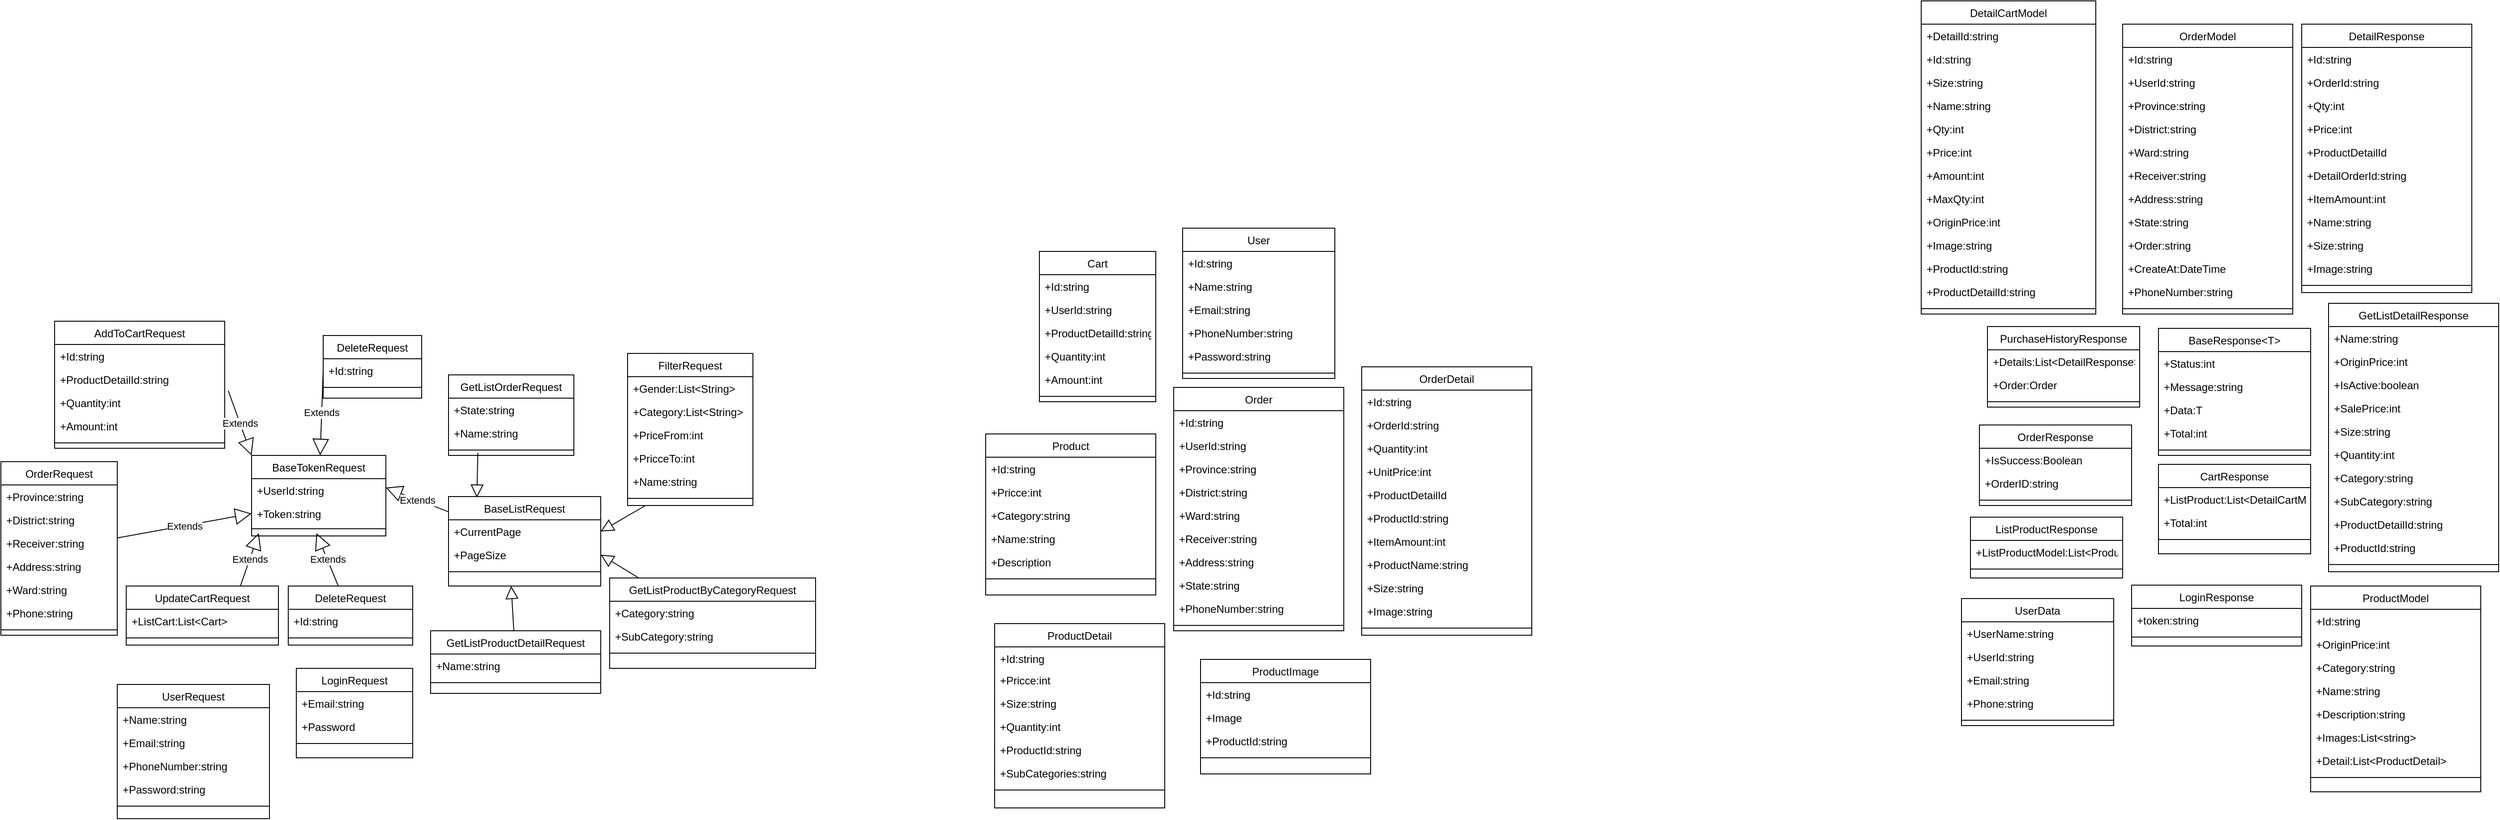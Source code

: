 <mxfile version="14.8.0" type="device"><diagram id="zU4TpmcZkWJhqcOQl62G" name="Page-1"><mxGraphModel dx="19" dy="2036" grid="1" gridSize="10" guides="1" tooltips="1" connect="1" arrows="1" fold="1" page="1" pageScale="1" pageWidth="827" pageHeight="1169" math="0" shadow="0"><root><mxCell id="0"/><mxCell id="1" parent="0"/><mxCell id="up1lp4tK1hjY4-TwSFWT-154" value="BaseTokenRequest" style="swimlane;fontStyle=0;align=center;verticalAlign=top;childLayout=stackLayout;horizontal=1;startSize=26;horizontalStack=0;resizeParent=1;resizeLast=0;collapsible=1;marginBottom=0;rounded=0;shadow=0;strokeWidth=1;" vertex="1" parent="1"><mxGeometry x="2440" y="-296" width="150" height="90" as="geometry"><mxRectangle x="550" y="140" width="160" height="26" as="alternateBounds"/></mxGeometry></mxCell><mxCell id="up1lp4tK1hjY4-TwSFWT-155" value="+UserId:string" style="text;align=left;verticalAlign=top;spacingLeft=4;spacingRight=4;overflow=hidden;rotatable=0;points=[[0,0.5],[1,0.5]];portConstraint=eastwest;rounded=0;shadow=0;html=0;" vertex="1" parent="up1lp4tK1hjY4-TwSFWT-154"><mxGeometry y="26" width="150" height="26" as="geometry"/></mxCell><mxCell id="up1lp4tK1hjY4-TwSFWT-156" value="+Token:string" style="text;align=left;verticalAlign=top;spacingLeft=4;spacingRight=4;overflow=hidden;rotatable=0;points=[[0,0.5],[1,0.5]];portConstraint=eastwest;rounded=0;shadow=0;html=0;" vertex="1" parent="up1lp4tK1hjY4-TwSFWT-154"><mxGeometry y="52" width="150" height="26" as="geometry"/></mxCell><mxCell id="up1lp4tK1hjY4-TwSFWT-157" value="" style="line;html=1;strokeWidth=1;align=left;verticalAlign=middle;spacingTop=-1;spacingLeft=3;spacingRight=3;rotatable=0;labelPosition=right;points=[];portConstraint=eastwest;" vertex="1" parent="up1lp4tK1hjY4-TwSFWT-154"><mxGeometry y="78" width="150" height="8" as="geometry"/></mxCell><mxCell id="up1lp4tK1hjY4-TwSFWT-158" value="AddToCartRequest" style="swimlane;fontStyle=0;align=center;verticalAlign=top;childLayout=stackLayout;horizontal=1;startSize=26;horizontalStack=0;resizeParent=1;resizeLast=0;collapsible=1;marginBottom=0;rounded=0;shadow=0;strokeWidth=1;" vertex="1" parent="1"><mxGeometry x="2220" y="-446" width="190" height="142" as="geometry"><mxRectangle x="130" y="380" width="160" height="26" as="alternateBounds"/></mxGeometry></mxCell><mxCell id="up1lp4tK1hjY4-TwSFWT-159" value="+Id:string" style="text;align=left;verticalAlign=top;spacingLeft=4;spacingRight=4;overflow=hidden;rotatable=0;points=[[0,0.5],[1,0.5]];portConstraint=eastwest;" vertex="1" parent="up1lp4tK1hjY4-TwSFWT-158"><mxGeometry y="26" width="190" height="26" as="geometry"/></mxCell><mxCell id="up1lp4tK1hjY4-TwSFWT-160" value="+ProductDetailId:string" style="text;align=left;verticalAlign=top;spacingLeft=4;spacingRight=4;overflow=hidden;rotatable=0;points=[[0,0.5],[1,0.5]];portConstraint=eastwest;" vertex="1" parent="up1lp4tK1hjY4-TwSFWT-158"><mxGeometry y="52" width="190" height="26" as="geometry"/></mxCell><mxCell id="up1lp4tK1hjY4-TwSFWT-161" value="+Quantity:int" style="text;align=left;verticalAlign=top;spacingLeft=4;spacingRight=4;overflow=hidden;rotatable=0;points=[[0,0.5],[1,0.5]];portConstraint=eastwest;" vertex="1" parent="up1lp4tK1hjY4-TwSFWT-158"><mxGeometry y="78" width="190" height="26" as="geometry"/></mxCell><mxCell id="up1lp4tK1hjY4-TwSFWT-162" value="+Amount:int" style="text;align=left;verticalAlign=top;spacingLeft=4;spacingRight=4;overflow=hidden;rotatable=0;points=[[0,0.5],[1,0.5]];portConstraint=eastwest;" vertex="1" parent="up1lp4tK1hjY4-TwSFWT-158"><mxGeometry y="104" width="190" height="26" as="geometry"/></mxCell><mxCell id="up1lp4tK1hjY4-TwSFWT-163" value="" style="line;html=1;strokeWidth=1;align=left;verticalAlign=middle;spacingTop=-1;spacingLeft=3;spacingRight=3;rotatable=0;labelPosition=right;points=[];portConstraint=eastwest;" vertex="1" parent="up1lp4tK1hjY4-TwSFWT-158"><mxGeometry y="130" width="190" height="12" as="geometry"/></mxCell><mxCell id="up1lp4tK1hjY4-TwSFWT-165" value="DeleteRequest" style="swimlane;fontStyle=0;align=center;verticalAlign=top;childLayout=stackLayout;horizontal=1;startSize=26;horizontalStack=0;resizeParent=1;resizeLast=0;collapsible=1;marginBottom=0;rounded=0;shadow=0;strokeWidth=1;" vertex="1" parent="1"><mxGeometry x="2481" y="-150" width="139" height="66" as="geometry"><mxRectangle x="130" y="380" width="160" height="26" as="alternateBounds"/></mxGeometry></mxCell><mxCell id="up1lp4tK1hjY4-TwSFWT-166" value="+Id:string" style="text;align=left;verticalAlign=top;spacingLeft=4;spacingRight=4;overflow=hidden;rotatable=0;points=[[0,0.5],[1,0.5]];portConstraint=eastwest;" vertex="1" parent="up1lp4tK1hjY4-TwSFWT-165"><mxGeometry y="26" width="139" height="26" as="geometry"/></mxCell><mxCell id="up1lp4tK1hjY4-TwSFWT-167" value="" style="line;html=1;strokeWidth=1;align=left;verticalAlign=middle;spacingTop=-1;spacingLeft=3;spacingRight=3;rotatable=0;labelPosition=right;points=[];portConstraint=eastwest;" vertex="1" parent="up1lp4tK1hjY4-TwSFWT-165"><mxGeometry y="52" width="139" height="12" as="geometry"/></mxCell><mxCell id="up1lp4tK1hjY4-TwSFWT-169" value="FilterRequest" style="swimlane;fontStyle=0;align=center;verticalAlign=top;childLayout=stackLayout;horizontal=1;startSize=26;horizontalStack=0;resizeParent=1;resizeLast=0;collapsible=1;marginBottom=0;rounded=0;shadow=0;strokeWidth=1;" vertex="1" parent="1"><mxGeometry x="2860" y="-410" width="140" height="170" as="geometry"><mxRectangle x="130" y="380" width="160" height="26" as="alternateBounds"/></mxGeometry></mxCell><mxCell id="up1lp4tK1hjY4-TwSFWT-170" value="+Gender:List&lt;String&gt;" style="text;align=left;verticalAlign=top;spacingLeft=4;spacingRight=4;overflow=hidden;rotatable=0;points=[[0,0.5],[1,0.5]];portConstraint=eastwest;" vertex="1" parent="up1lp4tK1hjY4-TwSFWT-169"><mxGeometry y="26" width="140" height="26" as="geometry"/></mxCell><mxCell id="up1lp4tK1hjY4-TwSFWT-171" value="+Category:List&lt;String&gt;" style="text;align=left;verticalAlign=top;spacingLeft=4;spacingRight=4;overflow=hidden;rotatable=0;points=[[0,0.5],[1,0.5]];portConstraint=eastwest;" vertex="1" parent="up1lp4tK1hjY4-TwSFWT-169"><mxGeometry y="52" width="140" height="26" as="geometry"/></mxCell><mxCell id="up1lp4tK1hjY4-TwSFWT-172" value="+PriceFrom:int" style="text;align=left;verticalAlign=top;spacingLeft=4;spacingRight=4;overflow=hidden;rotatable=0;points=[[0,0.5],[1,0.5]];portConstraint=eastwest;" vertex="1" parent="up1lp4tK1hjY4-TwSFWT-169"><mxGeometry y="78" width="140" height="26" as="geometry"/></mxCell><mxCell id="up1lp4tK1hjY4-TwSFWT-173" value="+PricceTo:int" style="text;align=left;verticalAlign=top;spacingLeft=4;spacingRight=4;overflow=hidden;rotatable=0;points=[[0,0.5],[1,0.5]];portConstraint=eastwest;" vertex="1" parent="up1lp4tK1hjY4-TwSFWT-169"><mxGeometry y="104" width="140" height="26" as="geometry"/></mxCell><mxCell id="up1lp4tK1hjY4-TwSFWT-174" value="+Name:string" style="text;align=left;verticalAlign=top;spacingLeft=4;spacingRight=4;overflow=hidden;rotatable=0;points=[[0,0.5],[1,0.5]];portConstraint=eastwest;" vertex="1" parent="up1lp4tK1hjY4-TwSFWT-169"><mxGeometry y="130" width="140" height="26" as="geometry"/></mxCell><mxCell id="up1lp4tK1hjY4-TwSFWT-175" value="" style="line;html=1;strokeWidth=1;align=left;verticalAlign=middle;spacingTop=-1;spacingLeft=3;spacingRight=3;rotatable=0;labelPosition=right;points=[];portConstraint=eastwest;" vertex="1" parent="up1lp4tK1hjY4-TwSFWT-169"><mxGeometry y="156" width="140" height="12" as="geometry"/></mxCell><mxCell id="up1lp4tK1hjY4-TwSFWT-176" value="GetListProductByCategoryRequest" style="swimlane;fontStyle=0;align=center;verticalAlign=top;childLayout=stackLayout;horizontal=1;startSize=26;horizontalStack=0;resizeParent=1;resizeLast=0;collapsible=1;marginBottom=0;rounded=0;shadow=0;strokeWidth=1;" vertex="1" parent="1"><mxGeometry x="2840" y="-159" width="230" height="101" as="geometry"><mxRectangle x="130" y="380" width="160" height="26" as="alternateBounds"/></mxGeometry></mxCell><mxCell id="up1lp4tK1hjY4-TwSFWT-177" value="+Category:string" style="text;align=left;verticalAlign=top;spacingLeft=4;spacingRight=4;overflow=hidden;rotatable=0;points=[[0,0.5],[1,0.5]];portConstraint=eastwest;" vertex="1" parent="up1lp4tK1hjY4-TwSFWT-176"><mxGeometry y="26" width="230" height="26" as="geometry"/></mxCell><mxCell id="up1lp4tK1hjY4-TwSFWT-178" value="+SubCategory:string" style="text;align=left;verticalAlign=top;spacingLeft=4;spacingRight=4;overflow=hidden;rotatable=0;points=[[0,0.5],[1,0.5]];portConstraint=eastwest;" vertex="1" parent="up1lp4tK1hjY4-TwSFWT-176"><mxGeometry y="52" width="230" height="26" as="geometry"/></mxCell><mxCell id="up1lp4tK1hjY4-TwSFWT-179" value="" style="line;html=1;strokeWidth=1;align=left;verticalAlign=middle;spacingTop=-1;spacingLeft=3;spacingRight=3;rotatable=0;labelPosition=right;points=[];portConstraint=eastwest;" vertex="1" parent="up1lp4tK1hjY4-TwSFWT-176"><mxGeometry y="78" width="230" height="12" as="geometry"/></mxCell><mxCell id="up1lp4tK1hjY4-TwSFWT-184" value="" style="endArrow=block;endFill=0;endSize=12;html=1;entryX=1;entryY=0.5;entryDx=0;entryDy=0;" edge="1" parent="1" target="up1lp4tK1hjY4-TwSFWT-277"><mxGeometry width="160" relative="1" as="geometry"><mxPoint x="2880" y="-240" as="sourcePoint"/><mxPoint x="1880" y="-710" as="targetPoint"/></mxGeometry></mxCell><mxCell id="up1lp4tK1hjY4-TwSFWT-185" value="" style="endArrow=block;endFill=0;endSize=12;html=1;entryX=1;entryY=0.5;entryDx=0;entryDy=0;" edge="1" parent="1" source="up1lp4tK1hjY4-TwSFWT-176" target="up1lp4tK1hjY4-TwSFWT-278"><mxGeometry width="160" relative="1" as="geometry"><mxPoint x="1895.96" y="-421.008" as="sourcePoint"/><mxPoint x="2810" y="-150" as="targetPoint"/></mxGeometry></mxCell><mxCell id="up1lp4tK1hjY4-TwSFWT-186" value="OrderRequest" style="swimlane;fontStyle=0;align=center;verticalAlign=top;childLayout=stackLayout;horizontal=1;startSize=26;horizontalStack=0;resizeParent=1;resizeLast=0;collapsible=1;marginBottom=0;rounded=0;shadow=0;strokeWidth=1;" vertex="1" parent="1"><mxGeometry x="2160" y="-289" width="130" height="194" as="geometry"><mxRectangle x="130" y="380" width="160" height="26" as="alternateBounds"/></mxGeometry></mxCell><mxCell id="up1lp4tK1hjY4-TwSFWT-187" value="+Province:string" style="text;align=left;verticalAlign=top;spacingLeft=4;spacingRight=4;overflow=hidden;rotatable=0;points=[[0,0.5],[1,0.5]];portConstraint=eastwest;" vertex="1" parent="up1lp4tK1hjY4-TwSFWT-186"><mxGeometry y="26" width="130" height="26" as="geometry"/></mxCell><mxCell id="up1lp4tK1hjY4-TwSFWT-188" value="+District:string" style="text;align=left;verticalAlign=top;spacingLeft=4;spacingRight=4;overflow=hidden;rotatable=0;points=[[0,0.5],[1,0.5]];portConstraint=eastwest;" vertex="1" parent="up1lp4tK1hjY4-TwSFWT-186"><mxGeometry y="52" width="130" height="26" as="geometry"/></mxCell><mxCell id="up1lp4tK1hjY4-TwSFWT-189" value="+Receiver:string" style="text;align=left;verticalAlign=top;spacingLeft=4;spacingRight=4;overflow=hidden;rotatable=0;points=[[0,0.5],[1,0.5]];portConstraint=eastwest;" vertex="1" parent="up1lp4tK1hjY4-TwSFWT-186"><mxGeometry y="78" width="130" height="26" as="geometry"/></mxCell><mxCell id="up1lp4tK1hjY4-TwSFWT-190" value="+Address:string" style="text;align=left;verticalAlign=top;spacingLeft=4;spacingRight=4;overflow=hidden;rotatable=0;points=[[0,0.5],[1,0.5]];portConstraint=eastwest;" vertex="1" parent="up1lp4tK1hjY4-TwSFWT-186"><mxGeometry y="104" width="130" height="26" as="geometry"/></mxCell><mxCell id="up1lp4tK1hjY4-TwSFWT-191" value="+Ward:string" style="text;align=left;verticalAlign=top;spacingLeft=4;spacingRight=4;overflow=hidden;rotatable=0;points=[[0,0.5],[1,0.5]];portConstraint=eastwest;" vertex="1" parent="up1lp4tK1hjY4-TwSFWT-186"><mxGeometry y="130" width="130" height="26" as="geometry"/></mxCell><mxCell id="up1lp4tK1hjY4-TwSFWT-366" value="+Phone:string" style="text;align=left;verticalAlign=top;spacingLeft=4;spacingRight=4;overflow=hidden;rotatable=0;points=[[0,0.5],[1,0.5]];portConstraint=eastwest;" vertex="1" parent="up1lp4tK1hjY4-TwSFWT-186"><mxGeometry y="156" width="130" height="26" as="geometry"/></mxCell><mxCell id="up1lp4tK1hjY4-TwSFWT-192" value="" style="line;html=1;strokeWidth=1;align=left;verticalAlign=middle;spacingTop=-1;spacingLeft=3;spacingRight=3;rotatable=0;labelPosition=right;points=[];portConstraint=eastwest;" vertex="1" parent="up1lp4tK1hjY4-TwSFWT-186"><mxGeometry y="182" width="130" height="12" as="geometry"/></mxCell><mxCell id="up1lp4tK1hjY4-TwSFWT-194" value="OrderResponse" style="swimlane;fontStyle=0;align=center;verticalAlign=top;childLayout=stackLayout;horizontal=1;startSize=26;horizontalStack=0;resizeParent=1;resizeLast=0;collapsible=1;marginBottom=0;rounded=0;shadow=0;strokeWidth=1;" vertex="1" parent="1"><mxGeometry x="4370" y="-330" width="170" height="90" as="geometry"><mxRectangle x="130" y="380" width="160" height="26" as="alternateBounds"/></mxGeometry></mxCell><mxCell id="up1lp4tK1hjY4-TwSFWT-195" value="+IsSuccess:Boolean" style="text;align=left;verticalAlign=top;spacingLeft=4;spacingRight=4;overflow=hidden;rotatable=0;points=[[0,0.5],[1,0.5]];portConstraint=eastwest;" vertex="1" parent="up1lp4tK1hjY4-TwSFWT-194"><mxGeometry y="26" width="170" height="26" as="geometry"/></mxCell><mxCell id="up1lp4tK1hjY4-TwSFWT-196" value="+OrderID:string" style="text;align=left;verticalAlign=top;spacingLeft=4;spacingRight=4;overflow=hidden;rotatable=0;points=[[0,0.5],[1,0.5]];portConstraint=eastwest;" vertex="1" parent="up1lp4tK1hjY4-TwSFWT-194"><mxGeometry y="52" width="170" height="26" as="geometry"/></mxCell><mxCell id="up1lp4tK1hjY4-TwSFWT-197" value="" style="line;html=1;strokeWidth=1;align=left;verticalAlign=middle;spacingTop=-1;spacingLeft=3;spacingRight=3;rotatable=0;labelPosition=right;points=[];portConstraint=eastwest;" vertex="1" parent="up1lp4tK1hjY4-TwSFWT-194"><mxGeometry y="78" width="170" height="12" as="geometry"/></mxCell><mxCell id="up1lp4tK1hjY4-TwSFWT-198" value="UpdateCartRequest" style="swimlane;fontStyle=0;align=center;verticalAlign=top;childLayout=stackLayout;horizontal=1;startSize=26;horizontalStack=0;resizeParent=1;resizeLast=0;collapsible=1;marginBottom=0;rounded=0;shadow=0;strokeWidth=1;" vertex="1" parent="1"><mxGeometry x="2300" y="-150" width="170" height="66" as="geometry"><mxRectangle x="130" y="380" width="160" height="26" as="alternateBounds"/></mxGeometry></mxCell><mxCell id="up1lp4tK1hjY4-TwSFWT-199" value="+ListCart:List&lt;Cart&gt;" style="text;align=left;verticalAlign=top;spacingLeft=4;spacingRight=4;overflow=hidden;rotatable=0;points=[[0,0.5],[1,0.5]];portConstraint=eastwest;" vertex="1" parent="up1lp4tK1hjY4-TwSFWT-198"><mxGeometry y="26" width="170" height="26" as="geometry"/></mxCell><mxCell id="up1lp4tK1hjY4-TwSFWT-200" value="" style="line;html=1;strokeWidth=1;align=left;verticalAlign=middle;spacingTop=-1;spacingLeft=3;spacingRight=3;rotatable=0;labelPosition=right;points=[];portConstraint=eastwest;" vertex="1" parent="up1lp4tK1hjY4-TwSFWT-198"><mxGeometry y="52" width="170" height="12" as="geometry"/></mxCell><mxCell id="up1lp4tK1hjY4-TwSFWT-202" value="Cart" style="swimlane;fontStyle=0;align=center;verticalAlign=top;childLayout=stackLayout;horizontal=1;startSize=26;horizontalStack=0;resizeParent=1;resizeLast=0;collapsible=1;marginBottom=0;rounded=0;shadow=0;strokeWidth=1;" vertex="1" parent="1"><mxGeometry x="3320" y="-524" width="130" height="168" as="geometry"><mxRectangle x="130" y="380" width="160" height="26" as="alternateBounds"/></mxGeometry></mxCell><mxCell id="up1lp4tK1hjY4-TwSFWT-203" value="+Id:string" style="text;align=left;verticalAlign=top;spacingLeft=4;spacingRight=4;overflow=hidden;rotatable=0;points=[[0,0.5],[1,0.5]];portConstraint=eastwest;" vertex="1" parent="up1lp4tK1hjY4-TwSFWT-202"><mxGeometry y="26" width="130" height="26" as="geometry"/></mxCell><mxCell id="up1lp4tK1hjY4-TwSFWT-204" value="+UserId:string" style="text;align=left;verticalAlign=top;spacingLeft=4;spacingRight=4;overflow=hidden;rotatable=0;points=[[0,0.5],[1,0.5]];portConstraint=eastwest;" vertex="1" parent="up1lp4tK1hjY4-TwSFWT-202"><mxGeometry y="52" width="130" height="26" as="geometry"/></mxCell><mxCell id="up1lp4tK1hjY4-TwSFWT-205" value="+ProductDetailId:string" style="text;align=left;verticalAlign=top;spacingLeft=4;spacingRight=4;overflow=hidden;rotatable=0;points=[[0,0.5],[1,0.5]];portConstraint=eastwest;" vertex="1" parent="up1lp4tK1hjY4-TwSFWT-202"><mxGeometry y="78" width="130" height="26" as="geometry"/></mxCell><mxCell id="up1lp4tK1hjY4-TwSFWT-206" value="+Quantity:int" style="text;align=left;verticalAlign=top;spacingLeft=4;spacingRight=4;overflow=hidden;rotatable=0;points=[[0,0.5],[1,0.5]];portConstraint=eastwest;" vertex="1" parent="up1lp4tK1hjY4-TwSFWT-202"><mxGeometry y="104" width="130" height="26" as="geometry"/></mxCell><mxCell id="up1lp4tK1hjY4-TwSFWT-207" value="+Amount:int" style="text;align=left;verticalAlign=top;spacingLeft=4;spacingRight=4;overflow=hidden;rotatable=0;points=[[0,0.5],[1,0.5]];portConstraint=eastwest;" vertex="1" parent="up1lp4tK1hjY4-TwSFWT-202"><mxGeometry y="130" width="130" height="26" as="geometry"/></mxCell><mxCell id="up1lp4tK1hjY4-TwSFWT-208" value="" style="line;html=1;strokeWidth=1;align=left;verticalAlign=middle;spacingTop=-1;spacingLeft=3;spacingRight=3;rotatable=0;labelPosition=right;points=[];portConstraint=eastwest;" vertex="1" parent="up1lp4tK1hjY4-TwSFWT-202"><mxGeometry y="156" width="130" height="12" as="geometry"/></mxCell><mxCell id="up1lp4tK1hjY4-TwSFWT-209" value="Order" style="swimlane;fontStyle=0;align=center;verticalAlign=top;childLayout=stackLayout;horizontal=1;startSize=26;horizontalStack=0;resizeParent=1;resizeLast=0;collapsible=1;marginBottom=0;rounded=0;shadow=0;strokeWidth=1;" vertex="1" parent="1"><mxGeometry x="3470" y="-372" width="190" height="272" as="geometry"><mxRectangle x="130" y="380" width="160" height="26" as="alternateBounds"/></mxGeometry></mxCell><mxCell id="up1lp4tK1hjY4-TwSFWT-210" value="+Id:string" style="text;align=left;verticalAlign=top;spacingLeft=4;spacingRight=4;overflow=hidden;rotatable=0;points=[[0,0.5],[1,0.5]];portConstraint=eastwest;" vertex="1" parent="up1lp4tK1hjY4-TwSFWT-209"><mxGeometry y="26" width="190" height="26" as="geometry"/></mxCell><mxCell id="up1lp4tK1hjY4-TwSFWT-211" value="+UserId:string" style="text;align=left;verticalAlign=top;spacingLeft=4;spacingRight=4;overflow=hidden;rotatable=0;points=[[0,0.5],[1,0.5]];portConstraint=eastwest;" vertex="1" parent="up1lp4tK1hjY4-TwSFWT-209"><mxGeometry y="52" width="190" height="26" as="geometry"/></mxCell><mxCell id="up1lp4tK1hjY4-TwSFWT-212" value="+Province:string" style="text;align=left;verticalAlign=top;spacingLeft=4;spacingRight=4;overflow=hidden;rotatable=0;points=[[0,0.5],[1,0.5]];portConstraint=eastwest;" vertex="1" parent="up1lp4tK1hjY4-TwSFWT-209"><mxGeometry y="78" width="190" height="26" as="geometry"/></mxCell><mxCell id="up1lp4tK1hjY4-TwSFWT-213" value="+District:string" style="text;align=left;verticalAlign=top;spacingLeft=4;spacingRight=4;overflow=hidden;rotatable=0;points=[[0,0.5],[1,0.5]];portConstraint=eastwest;" vertex="1" parent="up1lp4tK1hjY4-TwSFWT-209"><mxGeometry y="104" width="190" height="26" as="geometry"/></mxCell><mxCell id="up1lp4tK1hjY4-TwSFWT-214" value="+Ward:string" style="text;align=left;verticalAlign=top;spacingLeft=4;spacingRight=4;overflow=hidden;rotatable=0;points=[[0,0.5],[1,0.5]];portConstraint=eastwest;" vertex="1" parent="up1lp4tK1hjY4-TwSFWT-209"><mxGeometry y="130" width="190" height="26" as="geometry"/></mxCell><mxCell id="up1lp4tK1hjY4-TwSFWT-215" value="+Receiver:string" style="text;align=left;verticalAlign=top;spacingLeft=4;spacingRight=4;overflow=hidden;rotatable=0;points=[[0,0.5],[1,0.5]];portConstraint=eastwest;" vertex="1" parent="up1lp4tK1hjY4-TwSFWT-209"><mxGeometry y="156" width="190" height="26" as="geometry"/></mxCell><mxCell id="up1lp4tK1hjY4-TwSFWT-216" value="+Address:string" style="text;align=left;verticalAlign=top;spacingLeft=4;spacingRight=4;overflow=hidden;rotatable=0;points=[[0,0.5],[1,0.5]];portConstraint=eastwest;" vertex="1" parent="up1lp4tK1hjY4-TwSFWT-209"><mxGeometry y="182" width="190" height="26" as="geometry"/></mxCell><mxCell id="up1lp4tK1hjY4-TwSFWT-217" value="+State:string" style="text;align=left;verticalAlign=top;spacingLeft=4;spacingRight=4;overflow=hidden;rotatable=0;points=[[0,0.5],[1,0.5]];portConstraint=eastwest;" vertex="1" parent="up1lp4tK1hjY4-TwSFWT-209"><mxGeometry y="208" width="190" height="26" as="geometry"/></mxCell><mxCell id="up1lp4tK1hjY4-TwSFWT-379" value="+PhoneNumber:string" style="text;align=left;verticalAlign=top;spacingLeft=4;spacingRight=4;overflow=hidden;rotatable=0;points=[[0,0.5],[1,0.5]];portConstraint=eastwest;" vertex="1" parent="up1lp4tK1hjY4-TwSFWT-209"><mxGeometry y="234" width="190" height="26" as="geometry"/></mxCell><mxCell id="up1lp4tK1hjY4-TwSFWT-218" value="" style="line;html=1;strokeWidth=1;align=left;verticalAlign=middle;spacingTop=-1;spacingLeft=3;spacingRight=3;rotatable=0;labelPosition=right;points=[];portConstraint=eastwest;" vertex="1" parent="up1lp4tK1hjY4-TwSFWT-209"><mxGeometry y="260" width="190" height="12" as="geometry"/></mxCell><mxCell id="up1lp4tK1hjY4-TwSFWT-219" value="OrderDetail" style="swimlane;fontStyle=0;align=center;verticalAlign=top;childLayout=stackLayout;horizontal=1;startSize=26;horizontalStack=0;resizeParent=1;resizeLast=0;collapsible=1;marginBottom=0;rounded=0;shadow=0;strokeWidth=1;" vertex="1" parent="1"><mxGeometry x="3680" y="-395" width="190" height="300" as="geometry"><mxRectangle x="130" y="380" width="160" height="26" as="alternateBounds"/></mxGeometry></mxCell><mxCell id="up1lp4tK1hjY4-TwSFWT-220" value="+Id:string" style="text;align=left;verticalAlign=top;spacingLeft=4;spacingRight=4;overflow=hidden;rotatable=0;points=[[0,0.5],[1,0.5]];portConstraint=eastwest;" vertex="1" parent="up1lp4tK1hjY4-TwSFWT-219"><mxGeometry y="26" width="190" height="26" as="geometry"/></mxCell><mxCell id="up1lp4tK1hjY4-TwSFWT-221" value="+OrderId:string" style="text;align=left;verticalAlign=top;spacingLeft=4;spacingRight=4;overflow=hidden;rotatable=0;points=[[0,0.5],[1,0.5]];portConstraint=eastwest;" vertex="1" parent="up1lp4tK1hjY4-TwSFWT-219"><mxGeometry y="52" width="190" height="26" as="geometry"/></mxCell><mxCell id="up1lp4tK1hjY4-TwSFWT-222" value="+Quantity:int" style="text;align=left;verticalAlign=top;spacingLeft=4;spacingRight=4;overflow=hidden;rotatable=0;points=[[0,0.5],[1,0.5]];portConstraint=eastwest;" vertex="1" parent="up1lp4tK1hjY4-TwSFWT-219"><mxGeometry y="78" width="190" height="26" as="geometry"/></mxCell><mxCell id="up1lp4tK1hjY4-TwSFWT-223" value="+UnitPrice:int" style="text;align=left;verticalAlign=top;spacingLeft=4;spacingRight=4;overflow=hidden;rotatable=0;points=[[0,0.5],[1,0.5]];portConstraint=eastwest;" vertex="1" parent="up1lp4tK1hjY4-TwSFWT-219"><mxGeometry y="104" width="190" height="26" as="geometry"/></mxCell><mxCell id="up1lp4tK1hjY4-TwSFWT-224" value="+ProductDetailId" style="text;align=left;verticalAlign=top;spacingLeft=4;spacingRight=4;overflow=hidden;rotatable=0;points=[[0,0.5],[1,0.5]];portConstraint=eastwest;" vertex="1" parent="up1lp4tK1hjY4-TwSFWT-219"><mxGeometry y="130" width="190" height="26" as="geometry"/></mxCell><mxCell id="up1lp4tK1hjY4-TwSFWT-225" value="+ProductId:string" style="text;align=left;verticalAlign=top;spacingLeft=4;spacingRight=4;overflow=hidden;rotatable=0;points=[[0,0.5],[1,0.5]];portConstraint=eastwest;" vertex="1" parent="up1lp4tK1hjY4-TwSFWT-219"><mxGeometry y="156" width="190" height="26" as="geometry"/></mxCell><mxCell id="up1lp4tK1hjY4-TwSFWT-226" value="+ItemAmount:int" style="text;align=left;verticalAlign=top;spacingLeft=4;spacingRight=4;overflow=hidden;rotatable=0;points=[[0,0.5],[1,0.5]];portConstraint=eastwest;" vertex="1" parent="up1lp4tK1hjY4-TwSFWT-219"><mxGeometry y="182" width="190" height="26" as="geometry"/></mxCell><mxCell id="up1lp4tK1hjY4-TwSFWT-227" value="+ProductName:string" style="text;align=left;verticalAlign=top;spacingLeft=4;spacingRight=4;overflow=hidden;rotatable=0;points=[[0,0.5],[1,0.5]];portConstraint=eastwest;" vertex="1" parent="up1lp4tK1hjY4-TwSFWT-219"><mxGeometry y="208" width="190" height="26" as="geometry"/></mxCell><mxCell id="up1lp4tK1hjY4-TwSFWT-228" value="+Size:string" style="text;align=left;verticalAlign=top;spacingLeft=4;spacingRight=4;overflow=hidden;rotatable=0;points=[[0,0.5],[1,0.5]];portConstraint=eastwest;" vertex="1" parent="up1lp4tK1hjY4-TwSFWT-219"><mxGeometry y="234" width="190" height="26" as="geometry"/></mxCell><mxCell id="up1lp4tK1hjY4-TwSFWT-229" value="+Image:string" style="text;align=left;verticalAlign=top;spacingLeft=4;spacingRight=4;overflow=hidden;rotatable=0;points=[[0,0.5],[1,0.5]];portConstraint=eastwest;" vertex="1" parent="up1lp4tK1hjY4-TwSFWT-219"><mxGeometry y="260" width="190" height="26" as="geometry"/></mxCell><mxCell id="up1lp4tK1hjY4-TwSFWT-230" value="" style="line;html=1;strokeWidth=1;align=left;verticalAlign=middle;spacingTop=-1;spacingLeft=3;spacingRight=3;rotatable=0;labelPosition=right;points=[];portConstraint=eastwest;" vertex="1" parent="up1lp4tK1hjY4-TwSFWT-219"><mxGeometry y="286" width="190" height="12" as="geometry"/></mxCell><mxCell id="up1lp4tK1hjY4-TwSFWT-231" value="Product" style="swimlane;fontStyle=0;align=center;verticalAlign=top;childLayout=stackLayout;horizontal=1;startSize=26;horizontalStack=0;resizeParent=1;resizeLast=0;collapsible=1;marginBottom=0;rounded=0;shadow=0;strokeWidth=1;" vertex="1" parent="1"><mxGeometry x="3260" y="-320" width="190" height="180" as="geometry"><mxRectangle x="130" y="380" width="160" height="26" as="alternateBounds"/></mxGeometry></mxCell><mxCell id="up1lp4tK1hjY4-TwSFWT-232" value="+Id:string" style="text;align=left;verticalAlign=top;spacingLeft=4;spacingRight=4;overflow=hidden;rotatable=0;points=[[0,0.5],[1,0.5]];portConstraint=eastwest;" vertex="1" parent="up1lp4tK1hjY4-TwSFWT-231"><mxGeometry y="26" width="190" height="26" as="geometry"/></mxCell><mxCell id="up1lp4tK1hjY4-TwSFWT-233" value="+Pricce:int" style="text;align=left;verticalAlign=top;spacingLeft=4;spacingRight=4;overflow=hidden;rotatable=0;points=[[0,0.5],[1,0.5]];portConstraint=eastwest;" vertex="1" parent="up1lp4tK1hjY4-TwSFWT-231"><mxGeometry y="52" width="190" height="26" as="geometry"/></mxCell><mxCell id="up1lp4tK1hjY4-TwSFWT-234" value="+Category:string" style="text;align=left;verticalAlign=top;spacingLeft=4;spacingRight=4;overflow=hidden;rotatable=0;points=[[0,0.5],[1,0.5]];portConstraint=eastwest;" vertex="1" parent="up1lp4tK1hjY4-TwSFWT-231"><mxGeometry y="78" width="190" height="26" as="geometry"/></mxCell><mxCell id="up1lp4tK1hjY4-TwSFWT-235" value="+Name:string" style="text;align=left;verticalAlign=top;spacingLeft=4;spacingRight=4;overflow=hidden;rotatable=0;points=[[0,0.5],[1,0.5]];portConstraint=eastwest;" vertex="1" parent="up1lp4tK1hjY4-TwSFWT-231"><mxGeometry y="104" width="190" height="26" as="geometry"/></mxCell><mxCell id="up1lp4tK1hjY4-TwSFWT-236" value="+Description" style="text;align=left;verticalAlign=top;spacingLeft=4;spacingRight=4;overflow=hidden;rotatable=0;points=[[0,0.5],[1,0.5]];portConstraint=eastwest;" vertex="1" parent="up1lp4tK1hjY4-TwSFWT-231"><mxGeometry y="130" width="190" height="26" as="geometry"/></mxCell><mxCell id="up1lp4tK1hjY4-TwSFWT-237" value="" style="line;html=1;strokeWidth=1;align=left;verticalAlign=middle;spacingTop=-1;spacingLeft=3;spacingRight=3;rotatable=0;labelPosition=right;points=[];portConstraint=eastwest;" vertex="1" parent="up1lp4tK1hjY4-TwSFWT-231"><mxGeometry y="156" width="190" height="12" as="geometry"/></mxCell><mxCell id="up1lp4tK1hjY4-TwSFWT-238" value="ProductDetail" style="swimlane;fontStyle=0;align=center;verticalAlign=top;childLayout=stackLayout;horizontal=1;startSize=26;horizontalStack=0;resizeParent=1;resizeLast=0;collapsible=1;marginBottom=0;rounded=0;shadow=0;strokeWidth=1;" vertex="1" parent="1"><mxGeometry x="3270" y="-108" width="190" height="206" as="geometry"><mxRectangle x="130" y="380" width="160" height="26" as="alternateBounds"/></mxGeometry></mxCell><mxCell id="up1lp4tK1hjY4-TwSFWT-239" value="+Id:string" style="text;align=left;verticalAlign=top;spacingLeft=4;spacingRight=4;overflow=hidden;rotatable=0;points=[[0,0.5],[1,0.5]];portConstraint=eastwest;" vertex="1" parent="up1lp4tK1hjY4-TwSFWT-238"><mxGeometry y="26" width="190" height="24" as="geometry"/></mxCell><mxCell id="up1lp4tK1hjY4-TwSFWT-240" value="+Pricce:int" style="text;align=left;verticalAlign=top;spacingLeft=4;spacingRight=4;overflow=hidden;rotatable=0;points=[[0,0.5],[1,0.5]];portConstraint=eastwest;" vertex="1" parent="up1lp4tK1hjY4-TwSFWT-238"><mxGeometry y="50" width="190" height="26" as="geometry"/></mxCell><mxCell id="up1lp4tK1hjY4-TwSFWT-241" value="+Size:string" style="text;align=left;verticalAlign=top;spacingLeft=4;spacingRight=4;overflow=hidden;rotatable=0;points=[[0,0.5],[1,0.5]];portConstraint=eastwest;" vertex="1" parent="up1lp4tK1hjY4-TwSFWT-238"><mxGeometry y="76" width="190" height="26" as="geometry"/></mxCell><mxCell id="up1lp4tK1hjY4-TwSFWT-242" value="+Quantity:int" style="text;align=left;verticalAlign=top;spacingLeft=4;spacingRight=4;overflow=hidden;rotatable=0;points=[[0,0.5],[1,0.5]];portConstraint=eastwest;" vertex="1" parent="up1lp4tK1hjY4-TwSFWT-238"><mxGeometry y="102" width="190" height="26" as="geometry"/></mxCell><mxCell id="up1lp4tK1hjY4-TwSFWT-243" value="+ProductId:string" style="text;align=left;verticalAlign=top;spacingLeft=4;spacingRight=4;overflow=hidden;rotatable=0;points=[[0,0.5],[1,0.5]];portConstraint=eastwest;" vertex="1" parent="up1lp4tK1hjY4-TwSFWT-238"><mxGeometry y="128" width="190" height="26" as="geometry"/></mxCell><mxCell id="up1lp4tK1hjY4-TwSFWT-244" value="+SubCategories:string" style="text;align=left;verticalAlign=top;spacingLeft=4;spacingRight=4;overflow=hidden;rotatable=0;points=[[0,0.5],[1,0.5]];portConstraint=eastwest;" vertex="1" parent="up1lp4tK1hjY4-TwSFWT-238"><mxGeometry y="154" width="190" height="26" as="geometry"/></mxCell><mxCell id="up1lp4tK1hjY4-TwSFWT-245" value="" style="line;html=1;strokeWidth=1;align=left;verticalAlign=middle;spacingTop=-1;spacingLeft=3;spacingRight=3;rotatable=0;labelPosition=right;points=[];portConstraint=eastwest;" vertex="1" parent="up1lp4tK1hjY4-TwSFWT-238"><mxGeometry y="180" width="190" height="12" as="geometry"/></mxCell><mxCell id="up1lp4tK1hjY4-TwSFWT-246" value="ProductImage" style="swimlane;fontStyle=0;align=center;verticalAlign=top;childLayout=stackLayout;horizontal=1;startSize=26;horizontalStack=0;resizeParent=1;resizeLast=0;collapsible=1;marginBottom=0;rounded=0;shadow=0;strokeWidth=1;" vertex="1" parent="1"><mxGeometry x="3500" y="-68" width="190" height="128" as="geometry"><mxRectangle x="130" y="380" width="160" height="26" as="alternateBounds"/></mxGeometry></mxCell><mxCell id="up1lp4tK1hjY4-TwSFWT-247" value="+Id:string" style="text;align=left;verticalAlign=top;spacingLeft=4;spacingRight=4;overflow=hidden;rotatable=0;points=[[0,0.5],[1,0.5]];portConstraint=eastwest;" vertex="1" parent="up1lp4tK1hjY4-TwSFWT-246"><mxGeometry y="26" width="190" height="26" as="geometry"/></mxCell><mxCell id="up1lp4tK1hjY4-TwSFWT-248" value="+Image" style="text;align=left;verticalAlign=top;spacingLeft=4;spacingRight=4;overflow=hidden;rotatable=0;points=[[0,0.5],[1,0.5]];portConstraint=eastwest;" vertex="1" parent="up1lp4tK1hjY4-TwSFWT-246"><mxGeometry y="52" width="190" height="26" as="geometry"/></mxCell><mxCell id="up1lp4tK1hjY4-TwSFWT-249" value="+ProductId:string" style="text;align=left;verticalAlign=top;spacingLeft=4;spacingRight=4;overflow=hidden;rotatable=0;points=[[0,0.5],[1,0.5]];portConstraint=eastwest;" vertex="1" parent="up1lp4tK1hjY4-TwSFWT-246"><mxGeometry y="78" width="190" height="26" as="geometry"/></mxCell><mxCell id="up1lp4tK1hjY4-TwSFWT-250" value="" style="line;html=1;strokeWidth=1;align=left;verticalAlign=middle;spacingTop=-1;spacingLeft=3;spacingRight=3;rotatable=0;labelPosition=right;points=[];portConstraint=eastwest;" vertex="1" parent="up1lp4tK1hjY4-TwSFWT-246"><mxGeometry y="104" width="190" height="12" as="geometry"/></mxCell><mxCell id="up1lp4tK1hjY4-TwSFWT-251" value="User" style="swimlane;fontStyle=0;align=center;verticalAlign=top;childLayout=stackLayout;horizontal=1;startSize=26;horizontalStack=0;resizeParent=1;resizeLast=0;collapsible=1;marginBottom=0;rounded=0;shadow=0;strokeWidth=1;" vertex="1" parent="1"><mxGeometry x="3480" y="-550" width="170" height="168" as="geometry"><mxRectangle x="130" y="380" width="160" height="26" as="alternateBounds"/></mxGeometry></mxCell><mxCell id="up1lp4tK1hjY4-TwSFWT-252" value="+Id:string" style="text;align=left;verticalAlign=top;spacingLeft=4;spacingRight=4;overflow=hidden;rotatable=0;points=[[0,0.5],[1,0.5]];portConstraint=eastwest;" vertex="1" parent="up1lp4tK1hjY4-TwSFWT-251"><mxGeometry y="26" width="170" height="26" as="geometry"/></mxCell><mxCell id="up1lp4tK1hjY4-TwSFWT-253" value="+Name:string" style="text;align=left;verticalAlign=top;spacingLeft=4;spacingRight=4;overflow=hidden;rotatable=0;points=[[0,0.5],[1,0.5]];portConstraint=eastwest;" vertex="1" parent="up1lp4tK1hjY4-TwSFWT-251"><mxGeometry y="52" width="170" height="26" as="geometry"/></mxCell><mxCell id="up1lp4tK1hjY4-TwSFWT-254" value="+Email:string" style="text;align=left;verticalAlign=top;spacingLeft=4;spacingRight=4;overflow=hidden;rotatable=0;points=[[0,0.5],[1,0.5]];portConstraint=eastwest;" vertex="1" parent="up1lp4tK1hjY4-TwSFWT-251"><mxGeometry y="78" width="170" height="26" as="geometry"/></mxCell><mxCell id="up1lp4tK1hjY4-TwSFWT-255" value="+PhoneNumber:string" style="text;align=left;verticalAlign=top;spacingLeft=4;spacingRight=4;overflow=hidden;rotatable=0;points=[[0,0.5],[1,0.5]];portConstraint=eastwest;" vertex="1" parent="up1lp4tK1hjY4-TwSFWT-251"><mxGeometry y="104" width="170" height="26" as="geometry"/></mxCell><mxCell id="up1lp4tK1hjY4-TwSFWT-256" value="+Password:string" style="text;align=left;verticalAlign=top;spacingLeft=4;spacingRight=4;overflow=hidden;rotatable=0;points=[[0,0.5],[1,0.5]];portConstraint=eastwest;" vertex="1" parent="up1lp4tK1hjY4-TwSFWT-251"><mxGeometry y="130" width="170" height="26" as="geometry"/></mxCell><mxCell id="up1lp4tK1hjY4-TwSFWT-257" value="" style="line;html=1;strokeWidth=1;align=left;verticalAlign=middle;spacingTop=-1;spacingLeft=3;spacingRight=3;rotatable=0;labelPosition=right;points=[];portConstraint=eastwest;" vertex="1" parent="up1lp4tK1hjY4-TwSFWT-251"><mxGeometry y="156" width="170" height="12" as="geometry"/></mxCell><mxCell id="up1lp4tK1hjY4-TwSFWT-258" value="BaseResponse&lt;T&gt;" style="swimlane;fontStyle=0;align=center;verticalAlign=top;childLayout=stackLayout;horizontal=1;startSize=26;horizontalStack=0;resizeParent=1;resizeLast=0;collapsible=1;marginBottom=0;rounded=0;shadow=0;strokeWidth=1;" vertex="1" parent="1"><mxGeometry x="4570" y="-438" width="170" height="142" as="geometry"><mxRectangle x="130" y="380" width="160" height="26" as="alternateBounds"/></mxGeometry></mxCell><mxCell id="up1lp4tK1hjY4-TwSFWT-259" value="+Status:int" style="text;align=left;verticalAlign=top;spacingLeft=4;spacingRight=4;overflow=hidden;rotatable=0;points=[[0,0.5],[1,0.5]];portConstraint=eastwest;" vertex="1" parent="up1lp4tK1hjY4-TwSFWT-258"><mxGeometry y="26" width="170" height="26" as="geometry"/></mxCell><mxCell id="up1lp4tK1hjY4-TwSFWT-260" value="+Message:string" style="text;align=left;verticalAlign=top;spacingLeft=4;spacingRight=4;overflow=hidden;rotatable=0;points=[[0,0.5],[1,0.5]];portConstraint=eastwest;" vertex="1" parent="up1lp4tK1hjY4-TwSFWT-258"><mxGeometry y="52" width="170" height="26" as="geometry"/></mxCell><mxCell id="up1lp4tK1hjY4-TwSFWT-261" value="+Data:T" style="text;align=left;verticalAlign=top;spacingLeft=4;spacingRight=4;overflow=hidden;rotatable=0;points=[[0,0.5],[1,0.5]];portConstraint=eastwest;" vertex="1" parent="up1lp4tK1hjY4-TwSFWT-258"><mxGeometry y="78" width="170" height="26" as="geometry"/></mxCell><mxCell id="up1lp4tK1hjY4-TwSFWT-262" value="+Total:int" style="text;align=left;verticalAlign=top;spacingLeft=4;spacingRight=4;overflow=hidden;rotatable=0;points=[[0,0.5],[1,0.5]];portConstraint=eastwest;" vertex="1" parent="up1lp4tK1hjY4-TwSFWT-258"><mxGeometry y="104" width="170" height="26" as="geometry"/></mxCell><mxCell id="up1lp4tK1hjY4-TwSFWT-263" value="" style="line;html=1;strokeWidth=1;align=left;verticalAlign=middle;spacingTop=-1;spacingLeft=3;spacingRight=3;rotatable=0;labelPosition=right;points=[];portConstraint=eastwest;" vertex="1" parent="up1lp4tK1hjY4-TwSFWT-258"><mxGeometry y="130" width="170" height="12" as="geometry"/></mxCell><mxCell id="up1lp4tK1hjY4-TwSFWT-264" value="CartResponse" style="swimlane;fontStyle=0;align=center;verticalAlign=top;childLayout=stackLayout;horizontal=1;startSize=26;horizontalStack=0;resizeParent=1;resizeLast=0;collapsible=1;marginBottom=0;rounded=0;shadow=0;strokeWidth=1;" vertex="1" parent="1"><mxGeometry x="4570" y="-286" width="170" height="100" as="geometry"><mxRectangle x="130" y="380" width="160" height="26" as="alternateBounds"/></mxGeometry></mxCell><mxCell id="up1lp4tK1hjY4-TwSFWT-265" value="+ListProduct:List&lt;DetailCartModel&gt;" style="text;align=left;verticalAlign=top;spacingLeft=4;spacingRight=4;overflow=hidden;rotatable=0;points=[[0,0.5],[1,0.5]];portConstraint=eastwest;" vertex="1" parent="up1lp4tK1hjY4-TwSFWT-264"><mxGeometry y="26" width="170" height="26" as="geometry"/></mxCell><mxCell id="up1lp4tK1hjY4-TwSFWT-266" value="+Total:int" style="text;align=left;verticalAlign=top;spacingLeft=4;spacingRight=4;overflow=hidden;rotatable=0;points=[[0,0.5],[1,0.5]];portConstraint=eastwest;" vertex="1" parent="up1lp4tK1hjY4-TwSFWT-264"><mxGeometry y="52" width="170" height="26" as="geometry"/></mxCell><mxCell id="up1lp4tK1hjY4-TwSFWT-267" value="" style="line;html=1;strokeWidth=1;align=left;verticalAlign=middle;spacingTop=-1;spacingLeft=3;spacingRight=3;rotatable=0;labelPosition=right;points=[];portConstraint=eastwest;" vertex="1" parent="up1lp4tK1hjY4-TwSFWT-264"><mxGeometry y="78" width="170" height="12" as="geometry"/></mxCell><mxCell id="up1lp4tK1hjY4-TwSFWT-269" value="Extends" style="endArrow=block;endSize=16;endFill=0;html=1;exitX=1.021;exitY=0.991;exitDx=0;exitDy=0;exitPerimeter=0;entryX=0;entryY=0;entryDx=0;entryDy=0;" edge="1" parent="1" source="up1lp4tK1hjY4-TwSFWT-160" target="up1lp4tK1hjY4-TwSFWT-154"><mxGeometry width="160" relative="1" as="geometry"><mxPoint x="2710" y="120" as="sourcePoint"/><mxPoint x="2870" y="120" as="targetPoint"/></mxGeometry></mxCell><mxCell id="up1lp4tK1hjY4-TwSFWT-270" value="Extends" style="endArrow=block;endSize=16;endFill=0;html=1;entryX=0.483;entryY=1.107;entryDx=0;entryDy=0;entryPerimeter=0;" edge="1" parent="1" source="up1lp4tK1hjY4-TwSFWT-165" target="up1lp4tK1hjY4-TwSFWT-157"><mxGeometry width="160" relative="1" as="geometry"><mxPoint x="2317.34" y="-164.836" as="sourcePoint"/><mxPoint x="2450" y="-286.0" as="targetPoint"/></mxGeometry></mxCell><mxCell id="up1lp4tK1hjY4-TwSFWT-276" value="BaseListRequest" style="swimlane;fontStyle=0;align=center;verticalAlign=top;childLayout=stackLayout;horizontal=1;startSize=26;horizontalStack=0;resizeParent=1;resizeLast=0;collapsible=1;marginBottom=0;rounded=0;shadow=0;strokeWidth=1;" vertex="1" parent="1"><mxGeometry x="2660" y="-250" width="170" height="100" as="geometry"><mxRectangle x="130" y="380" width="160" height="26" as="alternateBounds"/></mxGeometry></mxCell><mxCell id="up1lp4tK1hjY4-TwSFWT-277" value="+CurrentPage" style="text;align=left;verticalAlign=top;spacingLeft=4;spacingRight=4;overflow=hidden;rotatable=0;points=[[0,0.5],[1,0.5]];portConstraint=eastwest;" vertex="1" parent="up1lp4tK1hjY4-TwSFWT-276"><mxGeometry y="26" width="170" height="26" as="geometry"/></mxCell><mxCell id="up1lp4tK1hjY4-TwSFWT-278" value="+PageSize" style="text;align=left;verticalAlign=top;spacingLeft=4;spacingRight=4;overflow=hidden;rotatable=0;points=[[0,0.5],[1,0.5]];portConstraint=eastwest;" vertex="1" parent="up1lp4tK1hjY4-TwSFWT-276"><mxGeometry y="52" width="170" height="26" as="geometry"/></mxCell><mxCell id="up1lp4tK1hjY4-TwSFWT-282" value="" style="line;html=1;strokeWidth=1;align=left;verticalAlign=middle;spacingTop=-1;spacingLeft=3;spacingRight=3;rotatable=0;labelPosition=right;points=[];portConstraint=eastwest;" vertex="1" parent="up1lp4tK1hjY4-TwSFWT-276"><mxGeometry y="78" width="170" height="12" as="geometry"/></mxCell><mxCell id="up1lp4tK1hjY4-TwSFWT-284" value="Extends" style="endArrow=block;endSize=16;endFill=0;html=1;" edge="1" parent="1" source="up1lp4tK1hjY4-TwSFWT-276"><mxGeometry width="160" relative="1" as="geometry"><mxPoint x="2533.437" y="-8" as="sourcePoint"/><mxPoint x="2590" y="-260" as="targetPoint"/></mxGeometry></mxCell><mxCell id="up1lp4tK1hjY4-TwSFWT-285" value="Extends" style="endArrow=block;endSize=16;endFill=0;html=1;exitX=0.75;exitY=0;exitDx=0;exitDy=0;entryX=0.054;entryY=1.107;entryDx=0;entryDy=0;entryPerimeter=0;" edge="1" parent="1" source="up1lp4tK1hjY4-TwSFWT-198" target="up1lp4tK1hjY4-TwSFWT-157"><mxGeometry width="160" relative="1" as="geometry"><mxPoint x="2735.714" y="-80" as="sourcePoint"/><mxPoint x="2610.0" y="-240" as="targetPoint"/></mxGeometry></mxCell><mxCell id="up1lp4tK1hjY4-TwSFWT-294" value="DeleteRequest" style="swimlane;fontStyle=0;align=center;verticalAlign=top;childLayout=stackLayout;horizontal=1;startSize=26;horizontalStack=0;resizeParent=1;resizeLast=0;collapsible=1;marginBottom=0;rounded=0;shadow=0;strokeWidth=1;" vertex="1" parent="1"><mxGeometry x="2520" y="-430" width="110" height="70" as="geometry"><mxRectangle x="130" y="380" width="160" height="26" as="alternateBounds"/></mxGeometry></mxCell><mxCell id="up1lp4tK1hjY4-TwSFWT-295" value="+Id:string" style="text;align=left;verticalAlign=top;spacingLeft=4;spacingRight=4;overflow=hidden;rotatable=0;points=[[0,0.5],[1,0.5]];portConstraint=eastwest;" vertex="1" parent="up1lp4tK1hjY4-TwSFWT-294"><mxGeometry y="26" width="110" height="26" as="geometry"/></mxCell><mxCell id="up1lp4tK1hjY4-TwSFWT-297" value="" style="line;html=1;strokeWidth=1;align=left;verticalAlign=middle;spacingTop=-1;spacingLeft=3;spacingRight=3;rotatable=0;labelPosition=right;points=[];portConstraint=eastwest;" vertex="1" parent="up1lp4tK1hjY4-TwSFWT-294"><mxGeometry y="52" width="110" height="12" as="geometry"/></mxCell><mxCell id="up1lp4tK1hjY4-TwSFWT-298" value="Extends" style="endArrow=block;endSize=16;endFill=0;html=1;exitX=0;exitY=0.5;exitDx=0;exitDy=0;" edge="1" parent="1" source="up1lp4tK1hjY4-TwSFWT-295" target="up1lp4tK1hjY4-TwSFWT-154"><mxGeometry width="160" relative="1" as="geometry"><mxPoint x="2735.714" y="-80" as="sourcePoint"/><mxPoint x="2610" y="-240" as="targetPoint"/></mxGeometry></mxCell><mxCell id="up1lp4tK1hjY4-TwSFWT-299" value="DetailResponse" style="swimlane;fontStyle=0;align=center;verticalAlign=top;childLayout=stackLayout;horizontal=1;startSize=26;horizontalStack=0;resizeParent=1;resizeLast=0;collapsible=1;marginBottom=0;rounded=0;shadow=0;strokeWidth=1;" vertex="1" parent="1"><mxGeometry x="4730" y="-778" width="190" height="300" as="geometry"><mxRectangle x="130" y="380" width="160" height="26" as="alternateBounds"/></mxGeometry></mxCell><mxCell id="up1lp4tK1hjY4-TwSFWT-300" value="+Id:string" style="text;align=left;verticalAlign=top;spacingLeft=4;spacingRight=4;overflow=hidden;rotatable=0;points=[[0,0.5],[1,0.5]];portConstraint=eastwest;" vertex="1" parent="up1lp4tK1hjY4-TwSFWT-299"><mxGeometry y="26" width="190" height="26" as="geometry"/></mxCell><mxCell id="up1lp4tK1hjY4-TwSFWT-301" value="+OrderId:string" style="text;align=left;verticalAlign=top;spacingLeft=4;spacingRight=4;overflow=hidden;rotatable=0;points=[[0,0.5],[1,0.5]];portConstraint=eastwest;" vertex="1" parent="up1lp4tK1hjY4-TwSFWT-299"><mxGeometry y="52" width="190" height="26" as="geometry"/></mxCell><mxCell id="up1lp4tK1hjY4-TwSFWT-302" value="+Qty:int" style="text;align=left;verticalAlign=top;spacingLeft=4;spacingRight=4;overflow=hidden;rotatable=0;points=[[0,0.5],[1,0.5]];portConstraint=eastwest;" vertex="1" parent="up1lp4tK1hjY4-TwSFWT-299"><mxGeometry y="78" width="190" height="26" as="geometry"/></mxCell><mxCell id="up1lp4tK1hjY4-TwSFWT-303" value="+Price:int" style="text;align=left;verticalAlign=top;spacingLeft=4;spacingRight=4;overflow=hidden;rotatable=0;points=[[0,0.5],[1,0.5]];portConstraint=eastwest;" vertex="1" parent="up1lp4tK1hjY4-TwSFWT-299"><mxGeometry y="104" width="190" height="26" as="geometry"/></mxCell><mxCell id="up1lp4tK1hjY4-TwSFWT-304" value="+ProductDetailId" style="text;align=left;verticalAlign=top;spacingLeft=4;spacingRight=4;overflow=hidden;rotatable=0;points=[[0,0.5],[1,0.5]];portConstraint=eastwest;" vertex="1" parent="up1lp4tK1hjY4-TwSFWT-299"><mxGeometry y="130" width="190" height="26" as="geometry"/></mxCell><mxCell id="up1lp4tK1hjY4-TwSFWT-305" value="+DetailOrderId:string" style="text;align=left;verticalAlign=top;spacingLeft=4;spacingRight=4;overflow=hidden;rotatable=0;points=[[0,0.5],[1,0.5]];portConstraint=eastwest;" vertex="1" parent="up1lp4tK1hjY4-TwSFWT-299"><mxGeometry y="156" width="190" height="26" as="geometry"/></mxCell><mxCell id="up1lp4tK1hjY4-TwSFWT-306" value="+ItemAmount:int" style="text;align=left;verticalAlign=top;spacingLeft=4;spacingRight=4;overflow=hidden;rotatable=0;points=[[0,0.5],[1,0.5]];portConstraint=eastwest;" vertex="1" parent="up1lp4tK1hjY4-TwSFWT-299"><mxGeometry y="182" width="190" height="26" as="geometry"/></mxCell><mxCell id="up1lp4tK1hjY4-TwSFWT-307" value="+Name:string" style="text;align=left;verticalAlign=top;spacingLeft=4;spacingRight=4;overflow=hidden;rotatable=0;points=[[0,0.5],[1,0.5]];portConstraint=eastwest;" vertex="1" parent="up1lp4tK1hjY4-TwSFWT-299"><mxGeometry y="208" width="190" height="26" as="geometry"/></mxCell><mxCell id="up1lp4tK1hjY4-TwSFWT-308" value="+Size:string" style="text;align=left;verticalAlign=top;spacingLeft=4;spacingRight=4;overflow=hidden;rotatable=0;points=[[0,0.5],[1,0.5]];portConstraint=eastwest;" vertex="1" parent="up1lp4tK1hjY4-TwSFWT-299"><mxGeometry y="234" width="190" height="26" as="geometry"/></mxCell><mxCell id="up1lp4tK1hjY4-TwSFWT-309" value="+Image:string" style="text;align=left;verticalAlign=top;spacingLeft=4;spacingRight=4;overflow=hidden;rotatable=0;points=[[0,0.5],[1,0.5]];portConstraint=eastwest;" vertex="1" parent="up1lp4tK1hjY4-TwSFWT-299"><mxGeometry y="260" width="190" height="26" as="geometry"/></mxCell><mxCell id="up1lp4tK1hjY4-TwSFWT-310" value="" style="line;html=1;strokeWidth=1;align=left;verticalAlign=middle;spacingTop=-1;spacingLeft=3;spacingRight=3;rotatable=0;labelPosition=right;points=[];portConstraint=eastwest;" vertex="1" parent="up1lp4tK1hjY4-TwSFWT-299"><mxGeometry y="286" width="190" height="12" as="geometry"/></mxCell><mxCell id="up1lp4tK1hjY4-TwSFWT-311" value="GetListDetailResponse" style="swimlane;fontStyle=0;align=center;verticalAlign=top;childLayout=stackLayout;horizontal=1;startSize=26;horizontalStack=0;resizeParent=1;resizeLast=0;collapsible=1;marginBottom=0;rounded=0;shadow=0;strokeWidth=1;" vertex="1" parent="1"><mxGeometry x="4760" y="-466" width="190" height="300" as="geometry"><mxRectangle x="130" y="380" width="160" height="26" as="alternateBounds"/></mxGeometry></mxCell><mxCell id="up1lp4tK1hjY4-TwSFWT-312" value="+Name:string" style="text;align=left;verticalAlign=top;spacingLeft=4;spacingRight=4;overflow=hidden;rotatable=0;points=[[0,0.5],[1,0.5]];portConstraint=eastwest;" vertex="1" parent="up1lp4tK1hjY4-TwSFWT-311"><mxGeometry y="26" width="190" height="26" as="geometry"/></mxCell><mxCell id="up1lp4tK1hjY4-TwSFWT-313" value="+OriginPrice:int" style="text;align=left;verticalAlign=top;spacingLeft=4;spacingRight=4;overflow=hidden;rotatable=0;points=[[0,0.5],[1,0.5]];portConstraint=eastwest;" vertex="1" parent="up1lp4tK1hjY4-TwSFWT-311"><mxGeometry y="52" width="190" height="26" as="geometry"/></mxCell><mxCell id="up1lp4tK1hjY4-TwSFWT-314" value="+IsActive:boolean" style="text;align=left;verticalAlign=top;spacingLeft=4;spacingRight=4;overflow=hidden;rotatable=0;points=[[0,0.5],[1,0.5]];portConstraint=eastwest;" vertex="1" parent="up1lp4tK1hjY4-TwSFWT-311"><mxGeometry y="78" width="190" height="26" as="geometry"/></mxCell><mxCell id="up1lp4tK1hjY4-TwSFWT-315" value="+SalePrice:int" style="text;align=left;verticalAlign=top;spacingLeft=4;spacingRight=4;overflow=hidden;rotatable=0;points=[[0,0.5],[1,0.5]];portConstraint=eastwest;" vertex="1" parent="up1lp4tK1hjY4-TwSFWT-311"><mxGeometry y="104" width="190" height="26" as="geometry"/></mxCell><mxCell id="up1lp4tK1hjY4-TwSFWT-316" value="+Size:string" style="text;align=left;verticalAlign=top;spacingLeft=4;spacingRight=4;overflow=hidden;rotatable=0;points=[[0,0.5],[1,0.5]];portConstraint=eastwest;" vertex="1" parent="up1lp4tK1hjY4-TwSFWT-311"><mxGeometry y="130" width="190" height="26" as="geometry"/></mxCell><mxCell id="up1lp4tK1hjY4-TwSFWT-317" value="+Quantity:int" style="text;align=left;verticalAlign=top;spacingLeft=4;spacingRight=4;overflow=hidden;rotatable=0;points=[[0,0.5],[1,0.5]];portConstraint=eastwest;" vertex="1" parent="up1lp4tK1hjY4-TwSFWT-311"><mxGeometry y="156" width="190" height="26" as="geometry"/></mxCell><mxCell id="up1lp4tK1hjY4-TwSFWT-318" value="+Category:string" style="text;align=left;verticalAlign=top;spacingLeft=4;spacingRight=4;overflow=hidden;rotatable=0;points=[[0,0.5],[1,0.5]];portConstraint=eastwest;" vertex="1" parent="up1lp4tK1hjY4-TwSFWT-311"><mxGeometry y="182" width="190" height="26" as="geometry"/></mxCell><mxCell id="up1lp4tK1hjY4-TwSFWT-319" value="+SubCategory:string" style="text;align=left;verticalAlign=top;spacingLeft=4;spacingRight=4;overflow=hidden;rotatable=0;points=[[0,0.5],[1,0.5]];portConstraint=eastwest;" vertex="1" parent="up1lp4tK1hjY4-TwSFWT-311"><mxGeometry y="208" width="190" height="26" as="geometry"/></mxCell><mxCell id="up1lp4tK1hjY4-TwSFWT-320" value="+ProductDetailId:string" style="text;align=left;verticalAlign=top;spacingLeft=4;spacingRight=4;overflow=hidden;rotatable=0;points=[[0,0.5],[1,0.5]];portConstraint=eastwest;" vertex="1" parent="up1lp4tK1hjY4-TwSFWT-311"><mxGeometry y="234" width="190" height="26" as="geometry"/></mxCell><mxCell id="up1lp4tK1hjY4-TwSFWT-321" value="+ProductId:string" style="text;align=left;verticalAlign=top;spacingLeft=4;spacingRight=4;overflow=hidden;rotatable=0;points=[[0,0.5],[1,0.5]];portConstraint=eastwest;" vertex="1" parent="up1lp4tK1hjY4-TwSFWT-311"><mxGeometry y="260" width="190" height="26" as="geometry"/></mxCell><mxCell id="up1lp4tK1hjY4-TwSFWT-322" value="" style="line;html=1;strokeWidth=1;align=left;verticalAlign=middle;spacingTop=-1;spacingLeft=3;spacingRight=3;rotatable=0;labelPosition=right;points=[];portConstraint=eastwest;" vertex="1" parent="up1lp4tK1hjY4-TwSFWT-311"><mxGeometry y="286" width="190" height="12" as="geometry"/></mxCell><mxCell id="up1lp4tK1hjY4-TwSFWT-323" value="GetListOrderRequest" style="swimlane;fontStyle=0;align=center;verticalAlign=top;childLayout=stackLayout;horizontal=1;startSize=26;horizontalStack=0;resizeParent=1;resizeLast=0;collapsible=1;marginBottom=0;rounded=0;shadow=0;strokeWidth=1;" vertex="1" parent="1"><mxGeometry x="2660" y="-386" width="140" height="90" as="geometry"><mxRectangle x="130" y="380" width="160" height="26" as="alternateBounds"/></mxGeometry></mxCell><mxCell id="up1lp4tK1hjY4-TwSFWT-324" value="+State:string" style="text;align=left;verticalAlign=top;spacingLeft=4;spacingRight=4;overflow=hidden;rotatable=0;points=[[0,0.5],[1,0.5]];portConstraint=eastwest;" vertex="1" parent="up1lp4tK1hjY4-TwSFWT-323"><mxGeometry y="26" width="140" height="26" as="geometry"/></mxCell><mxCell id="up1lp4tK1hjY4-TwSFWT-325" value="+Name:string" style="text;align=left;verticalAlign=top;spacingLeft=4;spacingRight=4;overflow=hidden;rotatable=0;points=[[0,0.5],[1,0.5]];portConstraint=eastwest;" vertex="1" parent="up1lp4tK1hjY4-TwSFWT-323"><mxGeometry y="52" width="140" height="26" as="geometry"/></mxCell><mxCell id="up1lp4tK1hjY4-TwSFWT-329" value="" style="line;html=1;strokeWidth=1;align=left;verticalAlign=middle;spacingTop=-1;spacingLeft=3;spacingRight=3;rotatable=0;labelPosition=right;points=[];portConstraint=eastwest;" vertex="1" parent="up1lp4tK1hjY4-TwSFWT-323"><mxGeometry y="78" width="140" height="12" as="geometry"/></mxCell><mxCell id="up1lp4tK1hjY4-TwSFWT-330" value="" style="endArrow=block;endFill=0;endSize=12;html=1;entryX=0.186;entryY=0.011;entryDx=0;entryDy=0;exitX=0.234;exitY=0.755;exitDx=0;exitDy=0;exitPerimeter=0;entryPerimeter=0;" edge="1" parent="1" source="up1lp4tK1hjY4-TwSFWT-329" target="up1lp4tK1hjY4-TwSFWT-276"><mxGeometry width="160" relative="1" as="geometry"><mxPoint x="2840" y="-300" as="sourcePoint"/><mxPoint x="2864.08" y="4.656" as="targetPoint"/></mxGeometry></mxCell><mxCell id="up1lp4tK1hjY4-TwSFWT-331" value="GetListProductDetailRequest" style="swimlane;fontStyle=0;align=center;verticalAlign=top;childLayout=stackLayout;horizontal=1;startSize=26;horizontalStack=0;resizeParent=1;resizeLast=0;collapsible=1;marginBottom=0;rounded=0;shadow=0;strokeWidth=1;" vertex="1" parent="1"><mxGeometry x="2640" y="-100" width="190" height="70" as="geometry"><mxRectangle x="130" y="380" width="160" height="26" as="alternateBounds"/></mxGeometry></mxCell><mxCell id="up1lp4tK1hjY4-TwSFWT-332" value="+Name:string" style="text;align=left;verticalAlign=top;spacingLeft=4;spacingRight=4;overflow=hidden;rotatable=0;points=[[0,0.5],[1,0.5]];portConstraint=eastwest;" vertex="1" parent="up1lp4tK1hjY4-TwSFWT-331"><mxGeometry y="26" width="190" height="26" as="geometry"/></mxCell><mxCell id="up1lp4tK1hjY4-TwSFWT-334" value="" style="line;html=1;strokeWidth=1;align=left;verticalAlign=middle;spacingTop=-1;spacingLeft=3;spacingRight=3;rotatable=0;labelPosition=right;points=[];portConstraint=eastwest;" vertex="1" parent="up1lp4tK1hjY4-TwSFWT-331"><mxGeometry y="52" width="190" height="12" as="geometry"/></mxCell><mxCell id="up1lp4tK1hjY4-TwSFWT-336" value="" style="endArrow=block;endFill=0;endSize=12;html=1;" edge="1" parent="1" source="up1lp4tK1hjY4-TwSFWT-331"><mxGeometry width="160" relative="1" as="geometry"><mxPoint x="2871.97" y="117.02" as="sourcePoint"/><mxPoint x="2730" y="-150" as="targetPoint"/></mxGeometry></mxCell><mxCell id="up1lp4tK1hjY4-TwSFWT-337" value="ListProductResponse" style="swimlane;fontStyle=0;align=center;verticalAlign=top;childLayout=stackLayout;horizontal=1;startSize=26;horizontalStack=0;resizeParent=1;resizeLast=0;collapsible=1;marginBottom=0;rounded=0;shadow=0;strokeWidth=1;" vertex="1" parent="1"><mxGeometry x="4360" y="-227" width="170" height="68" as="geometry"><mxRectangle x="130" y="380" width="160" height="26" as="alternateBounds"/></mxGeometry></mxCell><mxCell id="up1lp4tK1hjY4-TwSFWT-338" value="+ListProductModel:List&lt;ProductModel&gt;" style="text;align=left;verticalAlign=top;spacingLeft=4;spacingRight=4;overflow=hidden;rotatable=0;points=[[0,0.5],[1,0.5]];portConstraint=eastwest;" vertex="1" parent="up1lp4tK1hjY4-TwSFWT-337"><mxGeometry y="26" width="170" height="26" as="geometry"/></mxCell><mxCell id="up1lp4tK1hjY4-TwSFWT-340" value="" style="line;html=1;strokeWidth=1;align=left;verticalAlign=middle;spacingTop=-1;spacingLeft=3;spacingRight=3;rotatable=0;labelPosition=right;points=[];portConstraint=eastwest;" vertex="1" parent="up1lp4tK1hjY4-TwSFWT-337"><mxGeometry y="52" width="170" height="12" as="geometry"/></mxCell><mxCell id="up1lp4tK1hjY4-TwSFWT-341" value="LoginRequest" style="swimlane;fontStyle=0;align=center;verticalAlign=top;childLayout=stackLayout;horizontal=1;startSize=26;horizontalStack=0;resizeParent=1;resizeLast=0;collapsible=1;marginBottom=0;rounded=0;shadow=0;strokeWidth=1;" vertex="1" parent="1"><mxGeometry x="2490" y="-58" width="130" height="100" as="geometry"><mxRectangle x="130" y="380" width="160" height="26" as="alternateBounds"/></mxGeometry></mxCell><mxCell id="up1lp4tK1hjY4-TwSFWT-342" value="+Email:string" style="text;align=left;verticalAlign=top;spacingLeft=4;spacingRight=4;overflow=hidden;rotatable=0;points=[[0,0.5],[1,0.5]];portConstraint=eastwest;" vertex="1" parent="up1lp4tK1hjY4-TwSFWT-341"><mxGeometry y="26" width="130" height="26" as="geometry"/></mxCell><mxCell id="up1lp4tK1hjY4-TwSFWT-343" value="+Password" style="text;align=left;verticalAlign=top;spacingLeft=4;spacingRight=4;overflow=hidden;rotatable=0;points=[[0,0.5],[1,0.5]];portConstraint=eastwest;" vertex="1" parent="up1lp4tK1hjY4-TwSFWT-341"><mxGeometry y="52" width="130" height="26" as="geometry"/></mxCell><mxCell id="up1lp4tK1hjY4-TwSFWT-347" value="" style="line;html=1;strokeWidth=1;align=left;verticalAlign=middle;spacingTop=-1;spacingLeft=3;spacingRight=3;rotatable=0;labelPosition=right;points=[];portConstraint=eastwest;" vertex="1" parent="up1lp4tK1hjY4-TwSFWT-341"><mxGeometry y="78" width="130" height="12" as="geometry"/></mxCell><mxCell id="up1lp4tK1hjY4-TwSFWT-348" value="LoginResponse" style="swimlane;fontStyle=0;align=center;verticalAlign=top;childLayout=stackLayout;horizontal=1;startSize=26;horizontalStack=0;resizeParent=1;resizeLast=0;collapsible=1;marginBottom=0;rounded=0;shadow=0;strokeWidth=1;" vertex="1" parent="1"><mxGeometry x="4540" y="-151" width="190" height="68" as="geometry"><mxRectangle x="130" y="380" width="160" height="26" as="alternateBounds"/></mxGeometry></mxCell><mxCell id="up1lp4tK1hjY4-TwSFWT-349" value="+token:string" style="text;align=left;verticalAlign=top;spacingLeft=4;spacingRight=4;overflow=hidden;rotatable=0;points=[[0,0.5],[1,0.5]];portConstraint=eastwest;" vertex="1" parent="up1lp4tK1hjY4-TwSFWT-348"><mxGeometry y="26" width="190" height="26" as="geometry"/></mxCell><mxCell id="up1lp4tK1hjY4-TwSFWT-352" value="" style="line;html=1;strokeWidth=1;align=left;verticalAlign=middle;spacingTop=-1;spacingLeft=3;spacingRight=3;rotatable=0;labelPosition=right;points=[];portConstraint=eastwest;" vertex="1" parent="up1lp4tK1hjY4-TwSFWT-348"><mxGeometry y="52" width="190" height="12" as="geometry"/></mxCell><mxCell id="up1lp4tK1hjY4-TwSFWT-353" value="OrderModel" style="swimlane;fontStyle=0;align=center;verticalAlign=top;childLayout=stackLayout;horizontal=1;startSize=26;horizontalStack=0;resizeParent=1;resizeLast=0;collapsible=1;marginBottom=0;rounded=0;shadow=0;strokeWidth=1;" vertex="1" parent="1"><mxGeometry x="4530" y="-778" width="190" height="324" as="geometry"><mxRectangle x="130" y="380" width="160" height="26" as="alternateBounds"/></mxGeometry></mxCell><mxCell id="up1lp4tK1hjY4-TwSFWT-354" value="+Id:string" style="text;align=left;verticalAlign=top;spacingLeft=4;spacingRight=4;overflow=hidden;rotatable=0;points=[[0,0.5],[1,0.5]];portConstraint=eastwest;" vertex="1" parent="up1lp4tK1hjY4-TwSFWT-353"><mxGeometry y="26" width="190" height="26" as="geometry"/></mxCell><mxCell id="up1lp4tK1hjY4-TwSFWT-355" value="+UserId:string" style="text;align=left;verticalAlign=top;spacingLeft=4;spacingRight=4;overflow=hidden;rotatable=0;points=[[0,0.5],[1,0.5]];portConstraint=eastwest;" vertex="1" parent="up1lp4tK1hjY4-TwSFWT-353"><mxGeometry y="52" width="190" height="26" as="geometry"/></mxCell><mxCell id="up1lp4tK1hjY4-TwSFWT-356" value="+Province:string" style="text;align=left;verticalAlign=top;spacingLeft=4;spacingRight=4;overflow=hidden;rotatable=0;points=[[0,0.5],[1,0.5]];portConstraint=eastwest;" vertex="1" parent="up1lp4tK1hjY4-TwSFWT-353"><mxGeometry y="78" width="190" height="26" as="geometry"/></mxCell><mxCell id="up1lp4tK1hjY4-TwSFWT-357" value="+District:string" style="text;align=left;verticalAlign=top;spacingLeft=4;spacingRight=4;overflow=hidden;rotatable=0;points=[[0,0.5],[1,0.5]];portConstraint=eastwest;" vertex="1" parent="up1lp4tK1hjY4-TwSFWT-353"><mxGeometry y="104" width="190" height="26" as="geometry"/></mxCell><mxCell id="up1lp4tK1hjY4-TwSFWT-358" value="+Ward:string" style="text;align=left;verticalAlign=top;spacingLeft=4;spacingRight=4;overflow=hidden;rotatable=0;points=[[0,0.5],[1,0.5]];portConstraint=eastwest;" vertex="1" parent="up1lp4tK1hjY4-TwSFWT-353"><mxGeometry y="130" width="190" height="26" as="geometry"/></mxCell><mxCell id="up1lp4tK1hjY4-TwSFWT-359" value="+Receiver:string" style="text;align=left;verticalAlign=top;spacingLeft=4;spacingRight=4;overflow=hidden;rotatable=0;points=[[0,0.5],[1,0.5]];portConstraint=eastwest;" vertex="1" parent="up1lp4tK1hjY4-TwSFWT-353"><mxGeometry y="156" width="190" height="26" as="geometry"/></mxCell><mxCell id="up1lp4tK1hjY4-TwSFWT-360" value="+Address:string" style="text;align=left;verticalAlign=top;spacingLeft=4;spacingRight=4;overflow=hidden;rotatable=0;points=[[0,0.5],[1,0.5]];portConstraint=eastwest;" vertex="1" parent="up1lp4tK1hjY4-TwSFWT-353"><mxGeometry y="182" width="190" height="26" as="geometry"/></mxCell><mxCell id="up1lp4tK1hjY4-TwSFWT-361" value="+State:string" style="text;align=left;verticalAlign=top;spacingLeft=4;spacingRight=4;overflow=hidden;rotatable=0;points=[[0,0.5],[1,0.5]];portConstraint=eastwest;" vertex="1" parent="up1lp4tK1hjY4-TwSFWT-353"><mxGeometry y="208" width="190" height="26" as="geometry"/></mxCell><mxCell id="up1lp4tK1hjY4-TwSFWT-363" value="+Order:string" style="text;align=left;verticalAlign=top;spacingLeft=4;spacingRight=4;overflow=hidden;rotatable=0;points=[[0,0.5],[1,0.5]];portConstraint=eastwest;" vertex="1" parent="up1lp4tK1hjY4-TwSFWT-353"><mxGeometry y="234" width="190" height="26" as="geometry"/></mxCell><mxCell id="up1lp4tK1hjY4-TwSFWT-365" value="+CreateAt:DateTime" style="text;align=left;verticalAlign=top;spacingLeft=4;spacingRight=4;overflow=hidden;rotatable=0;points=[[0,0.5],[1,0.5]];portConstraint=eastwest;" vertex="1" parent="up1lp4tK1hjY4-TwSFWT-353"><mxGeometry y="260" width="190" height="26" as="geometry"/></mxCell><mxCell id="up1lp4tK1hjY4-TwSFWT-364" value="+PhoneNumber:string" style="text;align=left;verticalAlign=top;spacingLeft=4;spacingRight=4;overflow=hidden;rotatable=0;points=[[0,0.5],[1,0.5]];portConstraint=eastwest;" vertex="1" parent="up1lp4tK1hjY4-TwSFWT-353"><mxGeometry y="286" width="190" height="26" as="geometry"/></mxCell><mxCell id="up1lp4tK1hjY4-TwSFWT-362" value="" style="line;html=1;strokeWidth=1;align=left;verticalAlign=middle;spacingTop=-1;spacingLeft=3;spacingRight=3;rotatable=0;labelPosition=right;points=[];portConstraint=eastwest;" vertex="1" parent="up1lp4tK1hjY4-TwSFWT-353"><mxGeometry y="312" width="190" height="12" as="geometry"/></mxCell><mxCell id="up1lp4tK1hjY4-TwSFWT-367" value="Extends" style="endArrow=block;endSize=16;endFill=0;html=1;entryX=0;entryY=0.5;entryDx=0;entryDy=0;" edge="1" parent="1" source="up1lp4tK1hjY4-TwSFWT-186" target="up1lp4tK1hjY4-TwSFWT-156"><mxGeometry width="160" relative="1" as="geometry"><mxPoint x="2337.5" y="30" as="sourcePoint"/><mxPoint x="2458.64" y="-199.144" as="targetPoint"/></mxGeometry></mxCell><mxCell id="up1lp4tK1hjY4-TwSFWT-368" value="PurchaseHistoryResponse" style="swimlane;fontStyle=0;align=center;verticalAlign=top;childLayout=stackLayout;horizontal=1;startSize=26;horizontalStack=0;resizeParent=1;resizeLast=0;collapsible=1;marginBottom=0;rounded=0;shadow=0;strokeWidth=1;" vertex="1" parent="1"><mxGeometry x="4379" y="-440" width="170" height="90" as="geometry"><mxRectangle x="130" y="380" width="160" height="26" as="alternateBounds"/></mxGeometry></mxCell><mxCell id="up1lp4tK1hjY4-TwSFWT-369" value="+Details:List&lt;DetailResponse&gt;" style="text;align=left;verticalAlign=top;spacingLeft=4;spacingRight=4;overflow=hidden;rotatable=0;points=[[0,0.5],[1,0.5]];portConstraint=eastwest;" vertex="1" parent="up1lp4tK1hjY4-TwSFWT-368"><mxGeometry y="26" width="170" height="26" as="geometry"/></mxCell><mxCell id="up1lp4tK1hjY4-TwSFWT-370" value="+Order:Order" style="text;align=left;verticalAlign=top;spacingLeft=4;spacingRight=4;overflow=hidden;rotatable=0;points=[[0,0.5],[1,0.5]];portConstraint=eastwest;" vertex="1" parent="up1lp4tK1hjY4-TwSFWT-368"><mxGeometry y="52" width="170" height="26" as="geometry"/></mxCell><mxCell id="up1lp4tK1hjY4-TwSFWT-371" value="" style="line;html=1;strokeWidth=1;align=left;verticalAlign=middle;spacingTop=-1;spacingLeft=3;spacingRight=3;rotatable=0;labelPosition=right;points=[];portConstraint=eastwest;" vertex="1" parent="up1lp4tK1hjY4-TwSFWT-368"><mxGeometry y="78" width="170" height="12" as="geometry"/></mxCell><mxCell id="up1lp4tK1hjY4-TwSFWT-372" value="UserRequest" style="swimlane;fontStyle=0;align=center;verticalAlign=top;childLayout=stackLayout;horizontal=1;startSize=26;horizontalStack=0;resizeParent=1;resizeLast=0;collapsible=1;marginBottom=0;rounded=0;shadow=0;strokeWidth=1;" vertex="1" parent="1"><mxGeometry x="2290" y="-40" width="170" height="150" as="geometry"><mxRectangle x="130" y="380" width="160" height="26" as="alternateBounds"/></mxGeometry></mxCell><mxCell id="up1lp4tK1hjY4-TwSFWT-374" value="+Name:string" style="text;align=left;verticalAlign=top;spacingLeft=4;spacingRight=4;overflow=hidden;rotatable=0;points=[[0,0.5],[1,0.5]];portConstraint=eastwest;" vertex="1" parent="up1lp4tK1hjY4-TwSFWT-372"><mxGeometry y="26" width="170" height="26" as="geometry"/></mxCell><mxCell id="up1lp4tK1hjY4-TwSFWT-375" value="+Email:string" style="text;align=left;verticalAlign=top;spacingLeft=4;spacingRight=4;overflow=hidden;rotatable=0;points=[[0,0.5],[1,0.5]];portConstraint=eastwest;" vertex="1" parent="up1lp4tK1hjY4-TwSFWT-372"><mxGeometry y="52" width="170" height="26" as="geometry"/></mxCell><mxCell id="up1lp4tK1hjY4-TwSFWT-376" value="+PhoneNumber:string" style="text;align=left;verticalAlign=top;spacingLeft=4;spacingRight=4;overflow=hidden;rotatable=0;points=[[0,0.5],[1,0.5]];portConstraint=eastwest;" vertex="1" parent="up1lp4tK1hjY4-TwSFWT-372"><mxGeometry y="78" width="170" height="26" as="geometry"/></mxCell><mxCell id="up1lp4tK1hjY4-TwSFWT-377" value="+Password:string" style="text;align=left;verticalAlign=top;spacingLeft=4;spacingRight=4;overflow=hidden;rotatable=0;points=[[0,0.5],[1,0.5]];portConstraint=eastwest;" vertex="1" parent="up1lp4tK1hjY4-TwSFWT-372"><mxGeometry y="104" width="170" height="26" as="geometry"/></mxCell><mxCell id="up1lp4tK1hjY4-TwSFWT-378" value="" style="line;html=1;strokeWidth=1;align=left;verticalAlign=middle;spacingTop=-1;spacingLeft=3;spacingRight=3;rotatable=0;labelPosition=right;points=[];portConstraint=eastwest;" vertex="1" parent="up1lp4tK1hjY4-TwSFWT-372"><mxGeometry y="130" width="170" height="12" as="geometry"/></mxCell><mxCell id="up1lp4tK1hjY4-TwSFWT-380" value="DetailCartModel" style="swimlane;fontStyle=0;align=center;verticalAlign=top;childLayout=stackLayout;horizontal=1;startSize=26;horizontalStack=0;resizeParent=1;resizeLast=0;collapsible=1;marginBottom=0;rounded=0;shadow=0;strokeWidth=1;" vertex="1" parent="1"><mxGeometry x="4305" y="-804" width="195" height="350" as="geometry"><mxRectangle x="130" y="380" width="160" height="26" as="alternateBounds"/></mxGeometry></mxCell><mxCell id="up1lp4tK1hjY4-TwSFWT-381" value="+DetailId:string" style="text;align=left;verticalAlign=top;spacingLeft=4;spacingRight=4;overflow=hidden;rotatable=0;points=[[0,0.5],[1,0.5]];portConstraint=eastwest;" vertex="1" parent="up1lp4tK1hjY4-TwSFWT-380"><mxGeometry y="26" width="195" height="26" as="geometry"/></mxCell><mxCell id="up1lp4tK1hjY4-TwSFWT-382" value="+Id:string" style="text;align=left;verticalAlign=top;spacingLeft=4;spacingRight=4;overflow=hidden;rotatable=0;points=[[0,0.5],[1,0.5]];portConstraint=eastwest;" vertex="1" parent="up1lp4tK1hjY4-TwSFWT-380"><mxGeometry y="52" width="195" height="26" as="geometry"/></mxCell><mxCell id="up1lp4tK1hjY4-TwSFWT-383" value="+Size:string" style="text;align=left;verticalAlign=top;spacingLeft=4;spacingRight=4;overflow=hidden;rotatable=0;points=[[0,0.5],[1,0.5]];portConstraint=eastwest;" vertex="1" parent="up1lp4tK1hjY4-TwSFWT-380"><mxGeometry y="78" width="195" height="26" as="geometry"/></mxCell><mxCell id="up1lp4tK1hjY4-TwSFWT-384" value="+Name:string" style="text;align=left;verticalAlign=top;spacingLeft=4;spacingRight=4;overflow=hidden;rotatable=0;points=[[0,0.5],[1,0.5]];portConstraint=eastwest;" vertex="1" parent="up1lp4tK1hjY4-TwSFWT-380"><mxGeometry y="104" width="195" height="26" as="geometry"/></mxCell><mxCell id="up1lp4tK1hjY4-TwSFWT-385" value="+Qty:int" style="text;align=left;verticalAlign=top;spacingLeft=4;spacingRight=4;overflow=hidden;rotatable=0;points=[[0,0.5],[1,0.5]];portConstraint=eastwest;" vertex="1" parent="up1lp4tK1hjY4-TwSFWT-380"><mxGeometry y="130" width="195" height="26" as="geometry"/></mxCell><mxCell id="up1lp4tK1hjY4-TwSFWT-386" value="+Price:int" style="text;align=left;verticalAlign=top;spacingLeft=4;spacingRight=4;overflow=hidden;rotatable=0;points=[[0,0.5],[1,0.5]];portConstraint=eastwest;" vertex="1" parent="up1lp4tK1hjY4-TwSFWT-380"><mxGeometry y="156" width="195" height="26" as="geometry"/></mxCell><mxCell id="up1lp4tK1hjY4-TwSFWT-387" value="+Amount:int" style="text;align=left;verticalAlign=top;spacingLeft=4;spacingRight=4;overflow=hidden;rotatable=0;points=[[0,0.5],[1,0.5]];portConstraint=eastwest;" vertex="1" parent="up1lp4tK1hjY4-TwSFWT-380"><mxGeometry y="182" width="195" height="26" as="geometry"/></mxCell><mxCell id="up1lp4tK1hjY4-TwSFWT-388" value="+MaxQty:int" style="text;align=left;verticalAlign=top;spacingLeft=4;spacingRight=4;overflow=hidden;rotatable=0;points=[[0,0.5],[1,0.5]];portConstraint=eastwest;" vertex="1" parent="up1lp4tK1hjY4-TwSFWT-380"><mxGeometry y="208" width="195" height="26" as="geometry"/></mxCell><mxCell id="up1lp4tK1hjY4-TwSFWT-389" value="+OriginPrice:int" style="text;align=left;verticalAlign=top;spacingLeft=4;spacingRight=4;overflow=hidden;rotatable=0;points=[[0,0.5],[1,0.5]];portConstraint=eastwest;" vertex="1" parent="up1lp4tK1hjY4-TwSFWT-380"><mxGeometry y="234" width="195" height="26" as="geometry"/></mxCell><mxCell id="up1lp4tK1hjY4-TwSFWT-390" value="+Image:string" style="text;align=left;verticalAlign=top;spacingLeft=4;spacingRight=4;overflow=hidden;rotatable=0;points=[[0,0.5],[1,0.5]];portConstraint=eastwest;" vertex="1" parent="up1lp4tK1hjY4-TwSFWT-380"><mxGeometry y="260" width="195" height="26" as="geometry"/></mxCell><mxCell id="up1lp4tK1hjY4-TwSFWT-391" value="+ProductId:string" style="text;align=left;verticalAlign=top;spacingLeft=4;spacingRight=4;overflow=hidden;rotatable=0;points=[[0,0.5],[1,0.5]];portConstraint=eastwest;" vertex="1" parent="up1lp4tK1hjY4-TwSFWT-380"><mxGeometry y="286" width="195" height="26" as="geometry"/></mxCell><mxCell id="up1lp4tK1hjY4-TwSFWT-392" value="+ProductDetailId:string" style="text;align=left;verticalAlign=top;spacingLeft=4;spacingRight=4;overflow=hidden;rotatable=0;points=[[0,0.5],[1,0.5]];portConstraint=eastwest;" vertex="1" parent="up1lp4tK1hjY4-TwSFWT-380"><mxGeometry y="312" width="195" height="26" as="geometry"/></mxCell><mxCell id="up1lp4tK1hjY4-TwSFWT-393" value="" style="line;html=1;strokeWidth=1;align=left;verticalAlign=middle;spacingTop=-1;spacingLeft=3;spacingRight=3;rotatable=0;labelPosition=right;points=[];portConstraint=eastwest;" vertex="1" parent="up1lp4tK1hjY4-TwSFWT-380"><mxGeometry y="338" width="195" height="12" as="geometry"/></mxCell><mxCell id="up1lp4tK1hjY4-TwSFWT-394" value="ProductModel" style="swimlane;fontStyle=0;align=center;verticalAlign=top;childLayout=stackLayout;horizontal=1;startSize=26;horizontalStack=0;resizeParent=1;resizeLast=0;collapsible=1;marginBottom=0;rounded=0;shadow=0;strokeWidth=1;" vertex="1" parent="1"><mxGeometry x="4740" y="-150" width="190" height="230" as="geometry"><mxRectangle x="130" y="380" width="160" height="26" as="alternateBounds"/></mxGeometry></mxCell><mxCell id="up1lp4tK1hjY4-TwSFWT-395" value="+Id:string" style="text;align=left;verticalAlign=top;spacingLeft=4;spacingRight=4;overflow=hidden;rotatable=0;points=[[0,0.5],[1,0.5]];portConstraint=eastwest;" vertex="1" parent="up1lp4tK1hjY4-TwSFWT-394"><mxGeometry y="26" width="190" height="26" as="geometry"/></mxCell><mxCell id="up1lp4tK1hjY4-TwSFWT-396" value="+OriginPrice:int" style="text;align=left;verticalAlign=top;spacingLeft=4;spacingRight=4;overflow=hidden;rotatable=0;points=[[0,0.5],[1,0.5]];portConstraint=eastwest;" vertex="1" parent="up1lp4tK1hjY4-TwSFWT-394"><mxGeometry y="52" width="190" height="26" as="geometry"/></mxCell><mxCell id="up1lp4tK1hjY4-TwSFWT-397" value="+Category:string" style="text;align=left;verticalAlign=top;spacingLeft=4;spacingRight=4;overflow=hidden;rotatable=0;points=[[0,0.5],[1,0.5]];portConstraint=eastwest;" vertex="1" parent="up1lp4tK1hjY4-TwSFWT-394"><mxGeometry y="78" width="190" height="26" as="geometry"/></mxCell><mxCell id="up1lp4tK1hjY4-TwSFWT-398" value="+Name:string" style="text;align=left;verticalAlign=top;spacingLeft=4;spacingRight=4;overflow=hidden;rotatable=0;points=[[0,0.5],[1,0.5]];portConstraint=eastwest;" vertex="1" parent="up1lp4tK1hjY4-TwSFWT-394"><mxGeometry y="104" width="190" height="26" as="geometry"/></mxCell><mxCell id="up1lp4tK1hjY4-TwSFWT-399" value="+Description:string" style="text;align=left;verticalAlign=top;spacingLeft=4;spacingRight=4;overflow=hidden;rotatable=0;points=[[0,0.5],[1,0.5]];portConstraint=eastwest;" vertex="1" parent="up1lp4tK1hjY4-TwSFWT-394"><mxGeometry y="130" width="190" height="26" as="geometry"/></mxCell><mxCell id="up1lp4tK1hjY4-TwSFWT-400" value="+Images:List&lt;string&gt;" style="text;align=left;verticalAlign=top;spacingLeft=4;spacingRight=4;overflow=hidden;rotatable=0;points=[[0,0.5],[1,0.5]];portConstraint=eastwest;" vertex="1" parent="up1lp4tK1hjY4-TwSFWT-394"><mxGeometry y="156" width="190" height="26" as="geometry"/></mxCell><mxCell id="up1lp4tK1hjY4-TwSFWT-401" value="+Detail:List&lt;ProductDetail&gt;" style="text;align=left;verticalAlign=top;spacingLeft=4;spacingRight=4;overflow=hidden;rotatable=0;points=[[0,0.5],[1,0.5]];portConstraint=eastwest;" vertex="1" parent="up1lp4tK1hjY4-TwSFWT-394"><mxGeometry y="182" width="190" height="26" as="geometry"/></mxCell><mxCell id="up1lp4tK1hjY4-TwSFWT-402" value="" style="line;html=1;strokeWidth=1;align=left;verticalAlign=middle;spacingTop=-1;spacingLeft=3;spacingRight=3;rotatable=0;labelPosition=right;points=[];portConstraint=eastwest;" vertex="1" parent="up1lp4tK1hjY4-TwSFWT-394"><mxGeometry y="208" width="190" height="12" as="geometry"/></mxCell><mxCell id="up1lp4tK1hjY4-TwSFWT-403" value="UserData" style="swimlane;fontStyle=0;align=center;verticalAlign=top;childLayout=stackLayout;horizontal=1;startSize=26;horizontalStack=0;resizeParent=1;resizeLast=0;collapsible=1;marginBottom=0;rounded=0;shadow=0;strokeWidth=1;" vertex="1" parent="1"><mxGeometry x="4350" y="-136" width="170" height="142" as="geometry"><mxRectangle x="130" y="380" width="160" height="26" as="alternateBounds"/></mxGeometry></mxCell><mxCell id="up1lp4tK1hjY4-TwSFWT-404" value="+UserName:string" style="text;align=left;verticalAlign=top;spacingLeft=4;spacingRight=4;overflow=hidden;rotatable=0;points=[[0,0.5],[1,0.5]];portConstraint=eastwest;" vertex="1" parent="up1lp4tK1hjY4-TwSFWT-403"><mxGeometry y="26" width="170" height="26" as="geometry"/></mxCell><mxCell id="up1lp4tK1hjY4-TwSFWT-405" value="+UserId:string" style="text;align=left;verticalAlign=top;spacingLeft=4;spacingRight=4;overflow=hidden;rotatable=0;points=[[0,0.5],[1,0.5]];portConstraint=eastwest;" vertex="1" parent="up1lp4tK1hjY4-TwSFWT-403"><mxGeometry y="52" width="170" height="26" as="geometry"/></mxCell><mxCell id="up1lp4tK1hjY4-TwSFWT-406" value="+Email:string" style="text;align=left;verticalAlign=top;spacingLeft=4;spacingRight=4;overflow=hidden;rotatable=0;points=[[0,0.5],[1,0.5]];portConstraint=eastwest;" vertex="1" parent="up1lp4tK1hjY4-TwSFWT-403"><mxGeometry y="78" width="170" height="26" as="geometry"/></mxCell><mxCell id="up1lp4tK1hjY4-TwSFWT-407" value="+Phone:string" style="text;align=left;verticalAlign=top;spacingLeft=4;spacingRight=4;overflow=hidden;rotatable=0;points=[[0,0.5],[1,0.5]];portConstraint=eastwest;" vertex="1" parent="up1lp4tK1hjY4-TwSFWT-403"><mxGeometry y="104" width="170" height="26" as="geometry"/></mxCell><mxCell id="up1lp4tK1hjY4-TwSFWT-408" value="" style="line;html=1;strokeWidth=1;align=left;verticalAlign=middle;spacingTop=-1;spacingLeft=3;spacingRight=3;rotatable=0;labelPosition=right;points=[];portConstraint=eastwest;" vertex="1" parent="up1lp4tK1hjY4-TwSFWT-403"><mxGeometry y="130" width="170" height="12" as="geometry"/></mxCell></root></mxGraphModel></diagram></mxfile>